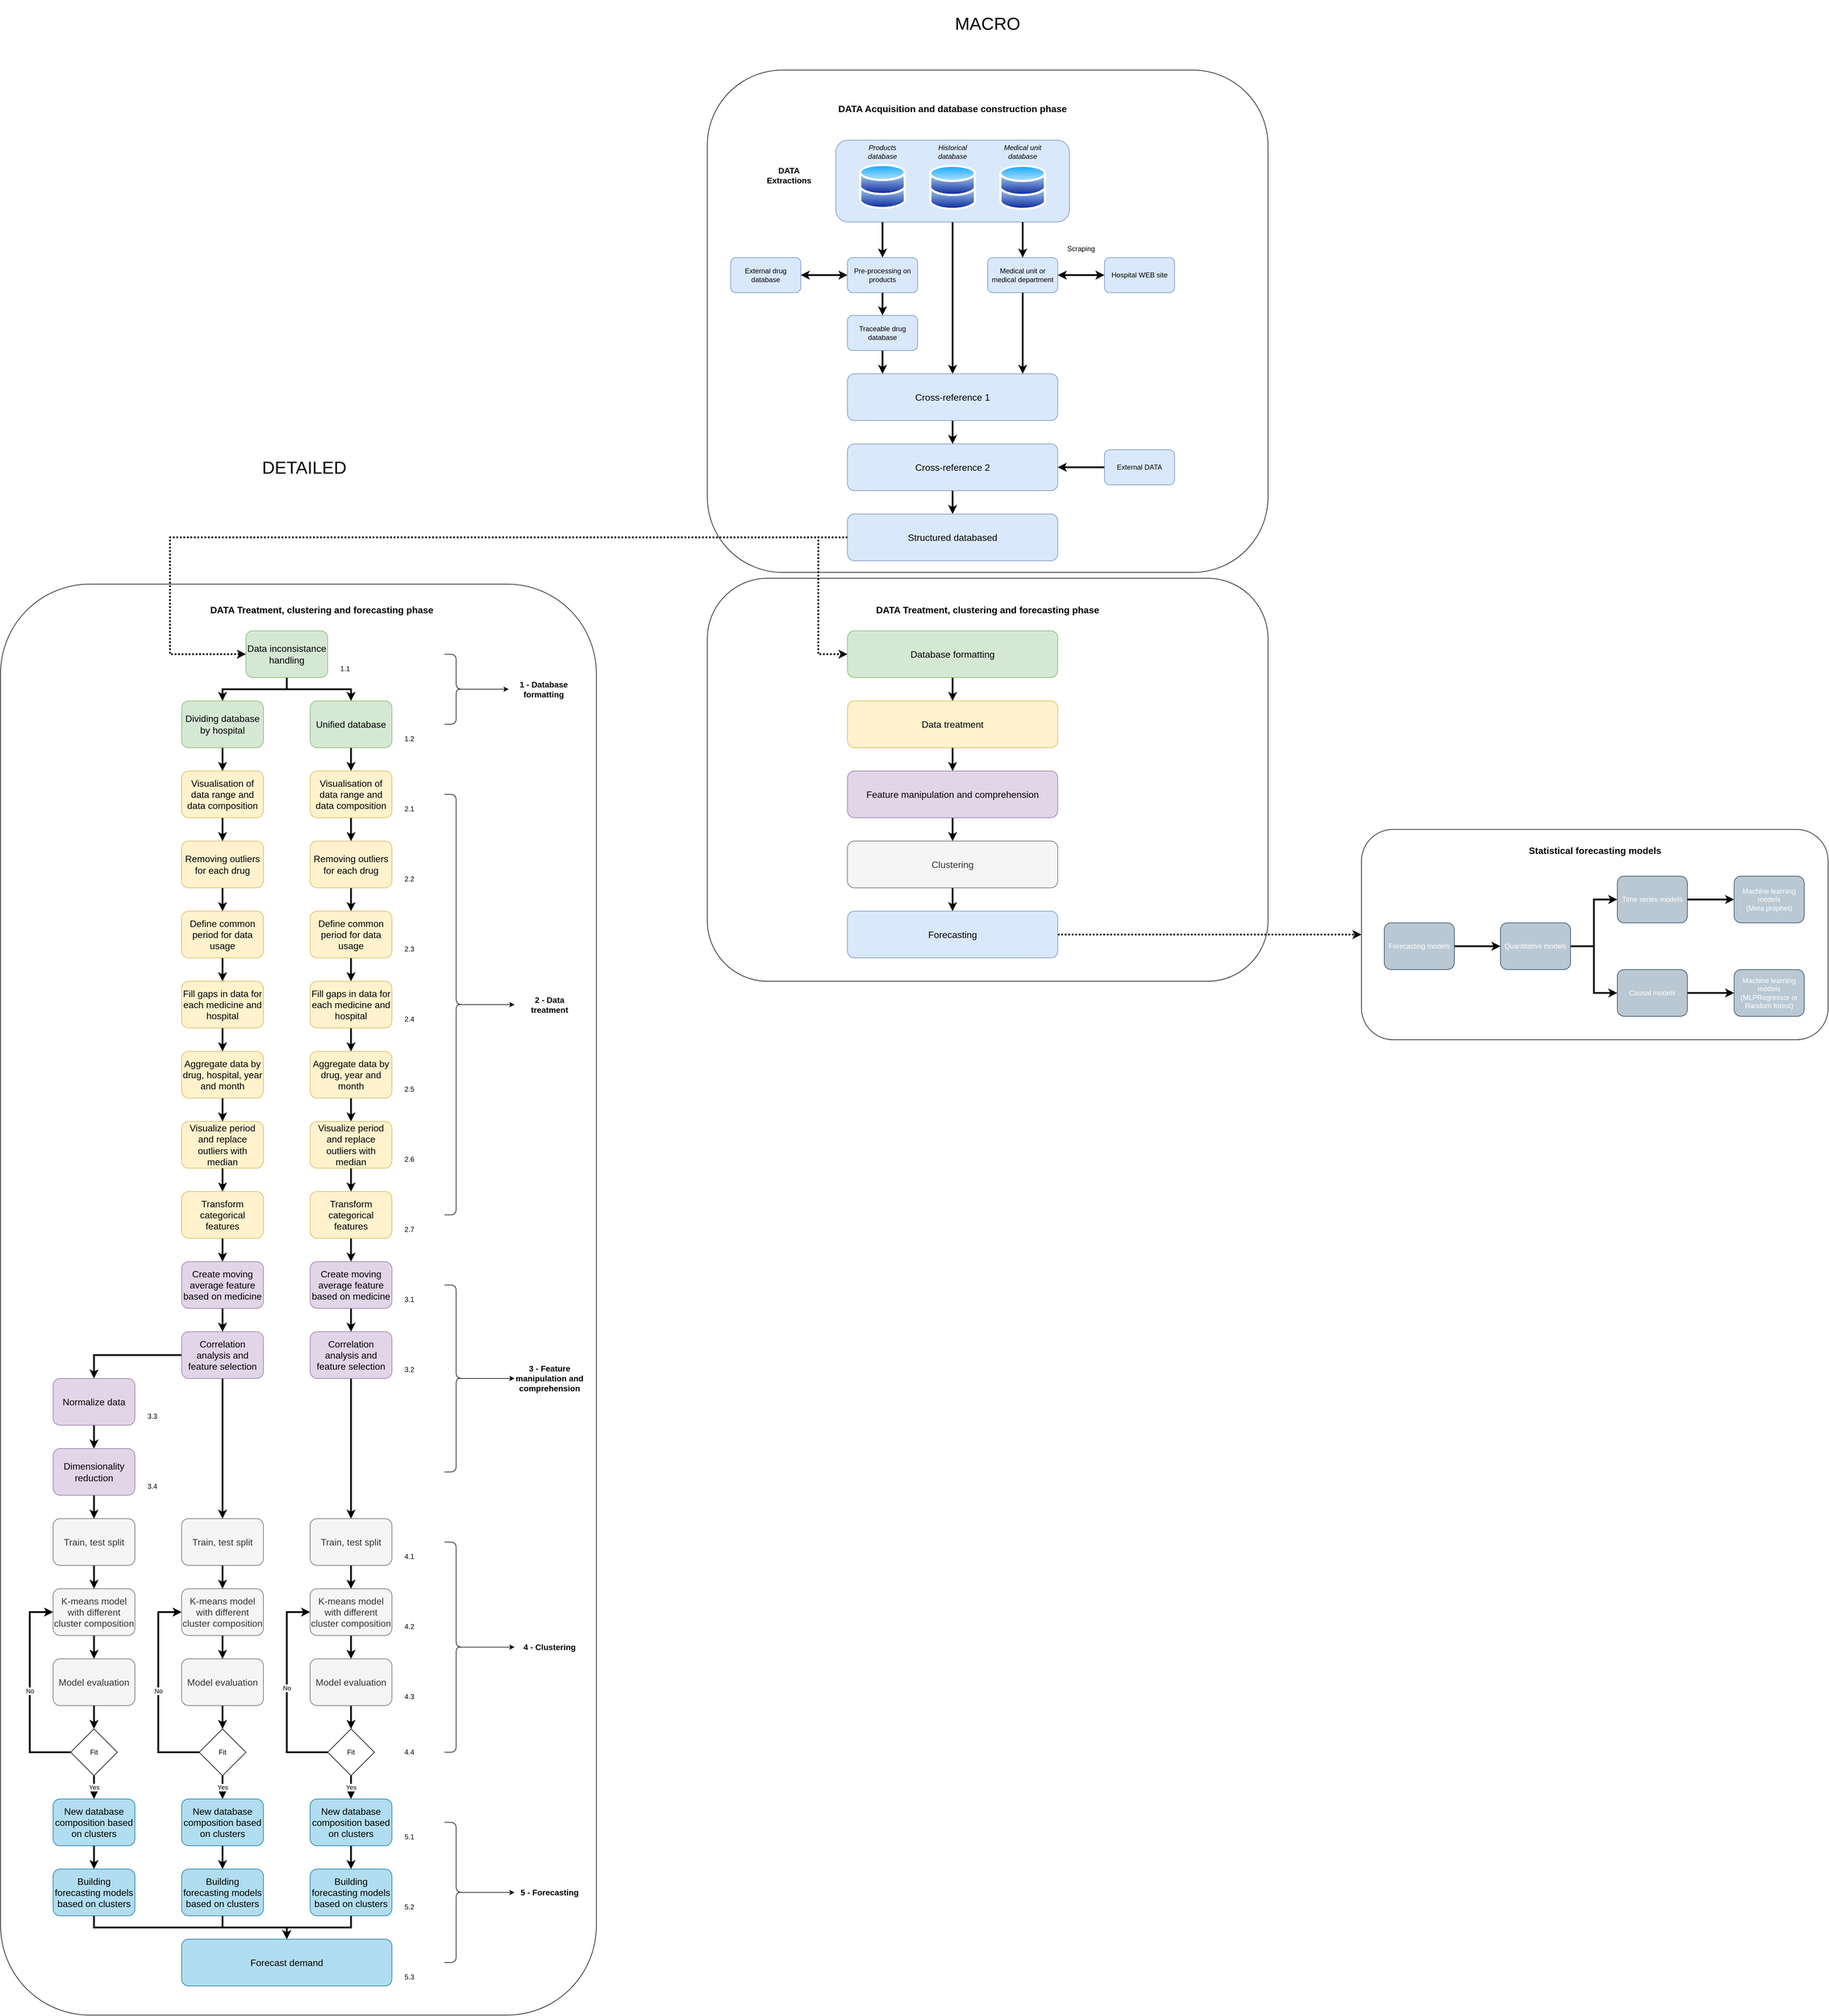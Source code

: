 <mxfile version="21.5.1" type="github" pages="2">
  <diagram name="Methodology" id="t-_hDB9_bV7U9jZggCBl">
    <mxGraphModel dx="1434" dy="1876" grid="1" gridSize="10" guides="1" tooltips="1" connect="1" arrows="1" fold="1" page="1" pageScale="1" pageWidth="827" pageHeight="1169" math="0" shadow="0">
      <root>
        <mxCell id="0" />
        <mxCell id="1" parent="0" />
        <mxCell id="M2tUuZAeyHYkhMsrpUYP-16" value="" style="rounded=1;whiteSpace=wrap;html=1;" parent="1" vertex="1">
          <mxGeometry x="70" y="920" width="1020" height="2450" as="geometry" />
        </mxCell>
        <mxCell id="yNCobiBItM3J3ok3ksJP-16" value="" style="rounded=1;whiteSpace=wrap;html=1;" parent="1" vertex="1">
          <mxGeometry x="2400" y="1340" width="799" height="360" as="geometry" />
        </mxCell>
        <mxCell id="TOSCLhitm1Dqb9ZpTsh4-42" value="" style="rounded=1;whiteSpace=wrap;html=1;" parent="1" vertex="1">
          <mxGeometry x="1280" y="910" width="960" height="690" as="geometry" />
        </mxCell>
        <mxCell id="M2tUuZAeyHYkhMsrpUYP-2" value="" style="edgeStyle=orthogonalEdgeStyle;rounded=0;orthogonalLoop=1;jettySize=auto;html=1;strokeWidth=3;" parent="1" source="SHqvhm3qR2kiJbIXEdHi-19" target="BiN6ibbszM4T-fpxPeLF-1" edge="1">
          <mxGeometry relative="1" as="geometry" />
        </mxCell>
        <mxCell id="SHqvhm3qR2kiJbIXEdHi-19" value="Dividing database by hospital" style="rounded=1;whiteSpace=wrap;html=1;fontSize=16;fillColor=#d5e8d4;strokeColor=#82b366;" parent="1" vertex="1">
          <mxGeometry x="380" y="1120" width="140" height="80" as="geometry" />
        </mxCell>
        <mxCell id="M2tUuZAeyHYkhMsrpUYP-3" style="edgeStyle=orthogonalEdgeStyle;rounded=0;orthogonalLoop=1;jettySize=auto;html=1;strokeWidth=3;" parent="1" source="SHqvhm3qR2kiJbIXEdHi-29" target="BiN6ibbszM4T-fpxPeLF-2" edge="1">
          <mxGeometry relative="1" as="geometry" />
        </mxCell>
        <mxCell id="SHqvhm3qR2kiJbIXEdHi-29" value="Unified database" style="rounded=1;whiteSpace=wrap;html=1;fontSize=16;fillColor=#d5e8d4;strokeColor=#82b366;" parent="1" vertex="1">
          <mxGeometry x="600" y="1120" width="140" height="80" as="geometry" />
        </mxCell>
        <mxCell id="SHqvhm3qR2kiJbIXEdHi-31" style="edgeStyle=orthogonalEdgeStyle;rounded=0;orthogonalLoop=1;jettySize=auto;html=1;exitX=0.5;exitY=1;exitDx=0;exitDy=0;" parent="1" source="SHqvhm3qR2kiJbIXEdHi-29" target="SHqvhm3qR2kiJbIXEdHi-29" edge="1">
          <mxGeometry relative="1" as="geometry" />
        </mxCell>
        <mxCell id="M2tUuZAeyHYkhMsrpUYP-7" style="edgeStyle=orthogonalEdgeStyle;rounded=0;orthogonalLoop=1;jettySize=auto;html=1;strokeWidth=3;" parent="1" source="SHqvhm3qR2kiJbIXEdHi-35" target="SHqvhm3qR2kiJbIXEdHi-50" edge="1">
          <mxGeometry relative="1" as="geometry" />
        </mxCell>
        <mxCell id="SHqvhm3qR2kiJbIXEdHi-35" value="Removing outliers for each drug" style="rounded=1;whiteSpace=wrap;html=1;fontSize=16;fillColor=#fff2cc;strokeColor=#d6b656;" parent="1" vertex="1">
          <mxGeometry x="380" y="1360" width="140" height="80" as="geometry" />
        </mxCell>
        <mxCell id="M2tUuZAeyHYkhMsrpUYP-6" style="edgeStyle=orthogonalEdgeStyle;rounded=0;orthogonalLoop=1;jettySize=auto;html=1;strokeWidth=3;" parent="1" source="SHqvhm3qR2kiJbIXEdHi-38" target="SHqvhm3qR2kiJbIXEdHi-51" edge="1">
          <mxGeometry relative="1" as="geometry" />
        </mxCell>
        <mxCell id="SHqvhm3qR2kiJbIXEdHi-38" value="Removing outliers for each drug" style="rounded=1;whiteSpace=wrap;html=1;fontSize=16;fillColor=#fff2cc;strokeColor=#d6b656;" parent="1" vertex="1">
          <mxGeometry x="600" y="1360" width="140" height="80" as="geometry" />
        </mxCell>
        <mxCell id="SHqvhm3qR2kiJbIXEdHi-43" style="edgeStyle=orthogonalEdgeStyle;rounded=0;orthogonalLoop=1;jettySize=auto;html=1;strokeWidth=3;" parent="1" source="SHqvhm3qR2kiJbIXEdHi-41" target="SHqvhm3qR2kiJbIXEdHi-19" edge="1">
          <mxGeometry relative="1" as="geometry" />
        </mxCell>
        <mxCell id="SHqvhm3qR2kiJbIXEdHi-44" style="edgeStyle=orthogonalEdgeStyle;rounded=0;orthogonalLoop=1;jettySize=auto;html=1;entryX=0.5;entryY=0;entryDx=0;entryDy=0;strokeWidth=3;" parent="1" source="SHqvhm3qR2kiJbIXEdHi-41" target="SHqvhm3qR2kiJbIXEdHi-29" edge="1">
          <mxGeometry relative="1" as="geometry" />
        </mxCell>
        <mxCell id="SHqvhm3qR2kiJbIXEdHi-41" value="Data inconsistance handling" style="rounded=1;whiteSpace=wrap;html=1;fontSize=16;fillColor=#d5e8d4;strokeColor=#82b366;" parent="1" vertex="1">
          <mxGeometry x="490" y="1000" width="140" height="80" as="geometry" />
        </mxCell>
        <mxCell id="BiN6ibbszM4T-fpxPeLF-28" style="edgeStyle=orthogonalEdgeStyle;rounded=0;orthogonalLoop=1;jettySize=auto;html=1;strokeWidth=3;" parent="1" source="SHqvhm3qR2kiJbIXEdHi-45" target="BiN6ibbszM4T-fpxPeLF-24" edge="1">
          <mxGeometry relative="1" as="geometry" />
        </mxCell>
        <mxCell id="SHqvhm3qR2kiJbIXEdHi-45" value="Transform categorical features" style="rounded=1;whiteSpace=wrap;html=1;fontSize=16;fillColor=#fff2cc;strokeColor=#d6b656;" parent="1" vertex="1">
          <mxGeometry x="380" y="1960" width="140" height="80" as="geometry" />
        </mxCell>
        <mxCell id="BiN6ibbszM4T-fpxPeLF-30" style="edgeStyle=orthogonalEdgeStyle;rounded=0;orthogonalLoop=1;jettySize=auto;html=1;entryX=0.5;entryY=0;entryDx=0;entryDy=0;strokeWidth=3;" parent="1" source="SHqvhm3qR2kiJbIXEdHi-48" target="BiN6ibbszM4T-fpxPeLF-26" edge="1">
          <mxGeometry relative="1" as="geometry" />
        </mxCell>
        <mxCell id="SHqvhm3qR2kiJbIXEdHi-48" value="Transform categorical features" style="rounded=1;whiteSpace=wrap;html=1;fontSize=16;fillColor=#fff2cc;strokeColor=#d6b656;" parent="1" vertex="1">
          <mxGeometry x="600" y="1960" width="140" height="80" as="geometry" />
        </mxCell>
        <mxCell id="M2tUuZAeyHYkhMsrpUYP-8" style="edgeStyle=orthogonalEdgeStyle;rounded=0;orthogonalLoop=1;jettySize=auto;html=1;strokeWidth=3;" parent="1" source="SHqvhm3qR2kiJbIXEdHi-50" target="BiN6ibbszM4T-fpxPeLF-4" edge="1">
          <mxGeometry relative="1" as="geometry" />
        </mxCell>
        <mxCell id="SHqvhm3qR2kiJbIXEdHi-50" value="Define common period for data usage" style="rounded=1;whiteSpace=wrap;html=1;fontSize=16;fillColor=#fff2cc;strokeColor=#d6b656;" parent="1" vertex="1">
          <mxGeometry x="380" y="1480" width="140" height="80" as="geometry" />
        </mxCell>
        <mxCell id="M2tUuZAeyHYkhMsrpUYP-9" style="edgeStyle=orthogonalEdgeStyle;rounded=0;orthogonalLoop=1;jettySize=auto;html=1;strokeWidth=3;" parent="1" source="SHqvhm3qR2kiJbIXEdHi-51" target="BiN6ibbszM4T-fpxPeLF-5" edge="1">
          <mxGeometry relative="1" as="geometry" />
        </mxCell>
        <mxCell id="SHqvhm3qR2kiJbIXEdHi-51" value="Define common period for data usage" style="rounded=1;whiteSpace=wrap;html=1;fontSize=16;fillColor=#fff2cc;strokeColor=#d6b656;" parent="1" vertex="1">
          <mxGeometry x="600" y="1480" width="140" height="80" as="geometry" />
        </mxCell>
        <mxCell id="M2tUuZAeyHYkhMsrpUYP-12" style="edgeStyle=orthogonalEdgeStyle;rounded=0;orthogonalLoop=1;jettySize=auto;html=1;strokeWidth=3;" parent="1" source="SHqvhm3qR2kiJbIXEdHi-60" target="BiN6ibbszM4T-fpxPeLF-6" edge="1">
          <mxGeometry relative="1" as="geometry" />
        </mxCell>
        <mxCell id="SHqvhm3qR2kiJbIXEdHi-60" value="Aggregate data by drug, hospital, year and month" style="rounded=1;whiteSpace=wrap;html=1;fontSize=16;fillColor=#fff2cc;strokeColor=#d6b656;" parent="1" vertex="1">
          <mxGeometry x="380" y="1720" width="140" height="80" as="geometry" />
        </mxCell>
        <mxCell id="M2tUuZAeyHYkhMsrpUYP-13" style="edgeStyle=orthogonalEdgeStyle;rounded=0;orthogonalLoop=1;jettySize=auto;html=1;strokeWidth=3;" parent="1" source="SHqvhm3qR2kiJbIXEdHi-65" target="BiN6ibbszM4T-fpxPeLF-7" edge="1">
          <mxGeometry relative="1" as="geometry" />
        </mxCell>
        <mxCell id="SHqvhm3qR2kiJbIXEdHi-65" value="Aggregate data by drug, year and month" style="rounded=1;whiteSpace=wrap;html=1;fontSize=16;fillColor=#fff2cc;strokeColor=#d6b656;" parent="1" vertex="1">
          <mxGeometry x="600" y="1720" width="140" height="80" as="geometry" />
        </mxCell>
        <mxCell id="TvscWtppMxDBSj-NU7g7-3" style="edgeStyle=orthogonalEdgeStyle;rounded=0;orthogonalLoop=1;jettySize=auto;html=1;strokeWidth=3;" parent="1" source="SHqvhm3qR2kiJbIXEdHi-71" target="bCkLxKvPBURnQj97gKr4-6" edge="1">
          <mxGeometry relative="1" as="geometry" />
        </mxCell>
        <mxCell id="SHqvhm3qR2kiJbIXEdHi-71" value="Normalize data" style="rounded=1;whiteSpace=wrap;html=1;fontSize=16;fillColor=#e1d5e7;strokeColor=#9673a6;" parent="1" vertex="1">
          <mxGeometry x="159.94" y="2280" width="140" height="80" as="geometry" />
        </mxCell>
        <mxCell id="SHqvhm3qR2kiJbIXEdHi-91" style="edgeStyle=orthogonalEdgeStyle;rounded=0;orthogonalLoop=1;jettySize=auto;html=1;entryX=0.5;entryY=0;entryDx=0;entryDy=0;strokeWidth=3;" parent="1" source="SHqvhm3qR2kiJbIXEdHi-80" target="SHqvhm3qR2kiJbIXEdHi-88" edge="1">
          <mxGeometry relative="1" as="geometry" />
        </mxCell>
        <mxCell id="SHqvhm3qR2kiJbIXEdHi-80" value="Train, test split" style="rounded=1;whiteSpace=wrap;html=1;fontSize=16;fillColor=#f5f5f5;strokeColor=#666666;fontColor=#333333;" parent="1" vertex="1">
          <mxGeometry x="380" y="2520" width="140" height="80" as="geometry" />
        </mxCell>
        <mxCell id="SHqvhm3qR2kiJbIXEdHi-90" style="edgeStyle=orthogonalEdgeStyle;rounded=0;orthogonalLoop=1;jettySize=auto;html=1;entryX=0.5;entryY=0;entryDx=0;entryDy=0;strokeWidth=3;" parent="1" source="SHqvhm3qR2kiJbIXEdHi-81" target="SHqvhm3qR2kiJbIXEdHi-89" edge="1">
          <mxGeometry relative="1" as="geometry" />
        </mxCell>
        <mxCell id="SHqvhm3qR2kiJbIXEdHi-81" value="Train, test split" style="rounded=1;whiteSpace=wrap;html=1;fontSize=16;fillColor=#f5f5f5;strokeColor=#666666;fontColor=#333333;" parent="1" vertex="1">
          <mxGeometry x="600" y="2520" width="140" height="80" as="geometry" />
        </mxCell>
        <mxCell id="SHqvhm3qR2kiJbIXEdHi-93" style="edgeStyle=orthogonalEdgeStyle;rounded=0;orthogonalLoop=1;jettySize=auto;html=1;strokeWidth=3;" parent="1" source="SHqvhm3qR2kiJbIXEdHi-88" target="SHqvhm3qR2kiJbIXEdHi-92" edge="1">
          <mxGeometry relative="1" as="geometry" />
        </mxCell>
        <mxCell id="SHqvhm3qR2kiJbIXEdHi-88" value="K-means model with different cluster composition" style="rounded=1;whiteSpace=wrap;html=1;fontSize=16;fillColor=#f5f5f5;strokeColor=#666666;fontColor=#333333;" parent="1" vertex="1">
          <mxGeometry x="380" y="2640" width="140" height="80" as="geometry" />
        </mxCell>
        <mxCell id="SHqvhm3qR2kiJbIXEdHi-98" style="edgeStyle=orthogonalEdgeStyle;rounded=0;orthogonalLoop=1;jettySize=auto;html=1;entryX=0.5;entryY=0;entryDx=0;entryDy=0;strokeWidth=3;" parent="1" source="SHqvhm3qR2kiJbIXEdHi-89" target="SHqvhm3qR2kiJbIXEdHi-97" edge="1">
          <mxGeometry relative="1" as="geometry" />
        </mxCell>
        <mxCell id="SHqvhm3qR2kiJbIXEdHi-89" value="K-means model with different cluster composition" style="rounded=1;whiteSpace=wrap;html=1;fontSize=16;fillColor=#f5f5f5;strokeColor=#666666;fontColor=#333333;" parent="1" vertex="1">
          <mxGeometry x="600" y="2640" width="140" height="80" as="geometry" />
        </mxCell>
        <mxCell id="SHqvhm3qR2kiJbIXEdHi-102" style="edgeStyle=orthogonalEdgeStyle;rounded=0;orthogonalLoop=1;jettySize=auto;html=1;entryX=0.5;entryY=0;entryDx=0;entryDy=0;strokeWidth=3;" parent="1" source="SHqvhm3qR2kiJbIXEdHi-92" target="SHqvhm3qR2kiJbIXEdHi-99" edge="1">
          <mxGeometry relative="1" as="geometry" />
        </mxCell>
        <mxCell id="SHqvhm3qR2kiJbIXEdHi-92" value="Model evaluation" style="rounded=1;whiteSpace=wrap;html=1;fontSize=16;fillColor=#f5f5f5;strokeColor=#666666;fontColor=#333333;" parent="1" vertex="1">
          <mxGeometry x="380" y="2760" width="140" height="80" as="geometry" />
        </mxCell>
        <mxCell id="SHqvhm3qR2kiJbIXEdHi-101" style="edgeStyle=orthogonalEdgeStyle;rounded=0;orthogonalLoop=1;jettySize=auto;html=1;strokeWidth=3;" parent="1" source="SHqvhm3qR2kiJbIXEdHi-97" target="SHqvhm3qR2kiJbIXEdHi-100" edge="1">
          <mxGeometry relative="1" as="geometry" />
        </mxCell>
        <mxCell id="SHqvhm3qR2kiJbIXEdHi-97" value="Model evaluation" style="rounded=1;whiteSpace=wrap;html=1;fontSize=16;fillColor=#f5f5f5;strokeColor=#666666;fontColor=#333333;" parent="1" vertex="1">
          <mxGeometry x="600" y="2760" width="140" height="80" as="geometry" />
        </mxCell>
        <mxCell id="SHqvhm3qR2kiJbIXEdHi-103" value="No" style="edgeStyle=orthogonalEdgeStyle;rounded=0;orthogonalLoop=1;jettySize=auto;html=1;entryX=0;entryY=0.5;entryDx=0;entryDy=0;strokeWidth=3;" parent="1" source="SHqvhm3qR2kiJbIXEdHi-99" target="SHqvhm3qR2kiJbIXEdHi-88" edge="1">
          <mxGeometry relative="1" as="geometry">
            <Array as="points">
              <mxPoint x="340" y="2920" />
              <mxPoint x="340" y="2680" />
            </Array>
          </mxGeometry>
        </mxCell>
        <mxCell id="SHqvhm3qR2kiJbIXEdHi-106" value="Yes" style="edgeStyle=orthogonalEdgeStyle;rounded=0;orthogonalLoop=1;jettySize=auto;html=1;entryX=0.5;entryY=0;entryDx=0;entryDy=0;strokeWidth=3;" parent="1" source="SHqvhm3qR2kiJbIXEdHi-99" target="SHqvhm3qR2kiJbIXEdHi-105" edge="1">
          <mxGeometry relative="1" as="geometry" />
        </mxCell>
        <mxCell id="SHqvhm3qR2kiJbIXEdHi-99" value="Fit" style="rhombus;whiteSpace=wrap;html=1;" parent="1" vertex="1">
          <mxGeometry x="410" y="2880" width="80" height="80" as="geometry" />
        </mxCell>
        <mxCell id="SHqvhm3qR2kiJbIXEdHi-108" value="Yes" style="edgeStyle=orthogonalEdgeStyle;rounded=0;orthogonalLoop=1;jettySize=auto;html=1;strokeWidth=3;" parent="1" source="SHqvhm3qR2kiJbIXEdHi-100" target="SHqvhm3qR2kiJbIXEdHi-107" edge="1">
          <mxGeometry relative="1" as="geometry" />
        </mxCell>
        <mxCell id="M2tUuZAeyHYkhMsrpUYP-37" style="edgeStyle=orthogonalEdgeStyle;rounded=0;orthogonalLoop=1;jettySize=auto;html=1;entryX=0;entryY=0.5;entryDx=0;entryDy=0;strokeWidth=3;" parent="1" source="SHqvhm3qR2kiJbIXEdHi-100" target="SHqvhm3qR2kiJbIXEdHi-89" edge="1">
          <mxGeometry relative="1" as="geometry">
            <Array as="points">
              <mxPoint x="560" y="2920" />
              <mxPoint x="560" y="2680" />
            </Array>
          </mxGeometry>
        </mxCell>
        <mxCell id="M2tUuZAeyHYkhMsrpUYP-38" value="No" style="edgeLabel;html=1;align=center;verticalAlign=middle;resizable=0;points=[];" parent="M2tUuZAeyHYkhMsrpUYP-37" vertex="1" connectable="0">
          <mxGeometry x="-0.037" y="2" relative="1" as="geometry">
            <mxPoint x="2" y="-12" as="offset" />
          </mxGeometry>
        </mxCell>
        <mxCell id="SHqvhm3qR2kiJbIXEdHi-100" value="Fit" style="rhombus;whiteSpace=wrap;html=1;" parent="1" vertex="1">
          <mxGeometry x="630" y="2880" width="80" height="80" as="geometry" />
        </mxCell>
        <mxCell id="SHqvhm3qR2kiJbIXEdHi-110" style="edgeStyle=orthogonalEdgeStyle;rounded=0;orthogonalLoop=1;jettySize=auto;html=1;entryX=0.5;entryY=0;entryDx=0;entryDy=0;strokeWidth=3;" parent="1" source="SHqvhm3qR2kiJbIXEdHi-105" target="SHqvhm3qR2kiJbIXEdHi-109" edge="1">
          <mxGeometry relative="1" as="geometry" />
        </mxCell>
        <mxCell id="SHqvhm3qR2kiJbIXEdHi-105" value="New database composition based on clusters" style="rounded=1;whiteSpace=wrap;html=1;fontSize=16;fillColor=#b1ddf0;strokeColor=#10739e;" parent="1" vertex="1">
          <mxGeometry x="380" y="3000" width="140" height="80" as="geometry" />
        </mxCell>
        <mxCell id="SHqvhm3qR2kiJbIXEdHi-112" style="edgeStyle=orthogonalEdgeStyle;rounded=0;orthogonalLoop=1;jettySize=auto;html=1;strokeWidth=3;" parent="1" source="SHqvhm3qR2kiJbIXEdHi-107" target="SHqvhm3qR2kiJbIXEdHi-111" edge="1">
          <mxGeometry relative="1" as="geometry" />
        </mxCell>
        <mxCell id="SHqvhm3qR2kiJbIXEdHi-107" value="New database composition based on clusters" style="rounded=1;whiteSpace=wrap;html=1;fontSize=16;fillColor=#b1ddf0;strokeColor=#10739e;" parent="1" vertex="1">
          <mxGeometry x="600" y="3000" width="140" height="80" as="geometry" />
        </mxCell>
        <mxCell id="SHqvhm3qR2kiJbIXEdHi-115" style="edgeStyle=orthogonalEdgeStyle;rounded=0;orthogonalLoop=1;jettySize=auto;html=1;entryX=0.5;entryY=0;entryDx=0;entryDy=0;strokeWidth=3;" parent="1" source="SHqvhm3qR2kiJbIXEdHi-109" target="SHqvhm3qR2kiJbIXEdHi-113" edge="1">
          <mxGeometry relative="1" as="geometry" />
        </mxCell>
        <mxCell id="SHqvhm3qR2kiJbIXEdHi-109" value="Building forecasting models based on clusters" style="rounded=1;whiteSpace=wrap;html=1;fontSize=16;fillColor=#b1ddf0;strokeColor=#10739e;" parent="1" vertex="1">
          <mxGeometry x="380" y="3120" width="140" height="80" as="geometry" />
        </mxCell>
        <mxCell id="SHqvhm3qR2kiJbIXEdHi-114" style="edgeStyle=orthogonalEdgeStyle;rounded=0;orthogonalLoop=1;jettySize=auto;html=1;strokeWidth=3;" parent="1" source="SHqvhm3qR2kiJbIXEdHi-111" target="SHqvhm3qR2kiJbIXEdHi-113" edge="1">
          <mxGeometry relative="1" as="geometry" />
        </mxCell>
        <mxCell id="SHqvhm3qR2kiJbIXEdHi-111" value="Building forecasting models based on clusters" style="rounded=1;whiteSpace=wrap;html=1;fontSize=16;fillColor=#b1ddf0;strokeColor=#10739e;" parent="1" vertex="1">
          <mxGeometry x="600" y="3120" width="140" height="80" as="geometry" />
        </mxCell>
        <mxCell id="SHqvhm3qR2kiJbIXEdHi-113" value="Forecast demand" style="rounded=1;whiteSpace=wrap;html=1;fontSize=16;fillColor=#b1ddf0;strokeColor=#10739e;" parent="1" vertex="1">
          <mxGeometry x="380" y="3240" width="360" height="80" as="geometry" />
        </mxCell>
        <mxCell id="SHqvhm3qR2kiJbIXEdHi-118" value="1 - Database formatting" style="text;html=1;strokeColor=none;fillColor=none;align=center;verticalAlign=middle;whiteSpace=wrap;rounded=0;fontSize=14;fontStyle=1" parent="1" vertex="1">
          <mxGeometry x="940" y="1080" width="120" height="40" as="geometry" />
        </mxCell>
        <mxCell id="SHqvhm3qR2kiJbIXEdHi-122" value="" style="shape=curlyBracket;whiteSpace=wrap;html=1;rounded=1;flipH=1;labelPosition=right;verticalLabelPosition=middle;align=left;verticalAlign=middle;" parent="1" vertex="1">
          <mxGeometry x="830" y="1280" width="40" height="720" as="geometry" />
        </mxCell>
        <mxCell id="SHqvhm3qR2kiJbIXEdHi-123" value="2 - Data treatment" style="text;html=1;strokeColor=none;fillColor=none;align=center;verticalAlign=middle;whiteSpace=wrap;rounded=0;fontSize=14;fontStyle=1" parent="1" vertex="1">
          <mxGeometry x="950" y="1620" width="120" height="40" as="geometry" />
        </mxCell>
        <mxCell id="SHqvhm3qR2kiJbIXEdHi-124" style="edgeStyle=orthogonalEdgeStyle;rounded=0;orthogonalLoop=1;jettySize=auto;html=1;exitX=0.1;exitY=0.5;exitDx=0;exitDy=0;exitPerimeter=0;entryX=0;entryY=0.5;entryDx=0;entryDy=0;" parent="1" source="SHqvhm3qR2kiJbIXEdHi-122" target="SHqvhm3qR2kiJbIXEdHi-123" edge="1">
          <mxGeometry relative="1" as="geometry">
            <mxPoint x="855.94" y="1630" as="sourcePoint" />
            <mxPoint x="940" y="1640" as="targetPoint" />
          </mxGeometry>
        </mxCell>
        <mxCell id="SHqvhm3qR2kiJbIXEdHi-125" value="" style="shape=curlyBracket;whiteSpace=wrap;html=1;rounded=1;flipH=1;labelPosition=right;verticalLabelPosition=middle;align=left;verticalAlign=middle;" parent="1" vertex="1">
          <mxGeometry x="830" y="1040" width="40" height="120" as="geometry" />
        </mxCell>
        <mxCell id="SHqvhm3qR2kiJbIXEdHi-126" style="edgeStyle=orthogonalEdgeStyle;rounded=0;orthogonalLoop=1;jettySize=auto;html=1;exitX=0.1;exitY=0.5;exitDx=0;exitDy=0;exitPerimeter=0;" parent="1" source="SHqvhm3qR2kiJbIXEdHi-125" target="SHqvhm3qR2kiJbIXEdHi-118" edge="1">
          <mxGeometry relative="1" as="geometry">
            <mxPoint x="866" y="1470" as="sourcePoint" />
            <mxPoint x="950" y="1470" as="targetPoint" />
          </mxGeometry>
        </mxCell>
        <mxCell id="SHqvhm3qR2kiJbIXEdHi-127" value="" style="shape=curlyBracket;whiteSpace=wrap;html=1;rounded=1;flipH=1;labelPosition=right;verticalLabelPosition=middle;align=left;verticalAlign=middle;" parent="1" vertex="1">
          <mxGeometry x="830" y="2560" width="40" height="360" as="geometry" />
        </mxCell>
        <mxCell id="SHqvhm3qR2kiJbIXEdHi-129" value="4 - Clustering" style="text;html=1;strokeColor=none;fillColor=none;align=center;verticalAlign=middle;whiteSpace=wrap;rounded=0;fontSize=14;fontStyle=1" parent="1" vertex="1">
          <mxGeometry x="950" y="2720" width="120" height="40" as="geometry" />
        </mxCell>
        <mxCell id="SHqvhm3qR2kiJbIXEdHi-130" style="edgeStyle=orthogonalEdgeStyle;rounded=0;orthogonalLoop=1;jettySize=auto;html=1;exitX=0.1;exitY=0.5;exitDx=0;exitDy=0;exitPerimeter=0;" parent="1" source="SHqvhm3qR2kiJbIXEdHi-127" target="SHqvhm3qR2kiJbIXEdHi-129" edge="1">
          <mxGeometry relative="1" as="geometry">
            <mxPoint x="876" y="2150" as="sourcePoint" />
            <mxPoint x="960" y="2150" as="targetPoint" />
          </mxGeometry>
        </mxCell>
        <mxCell id="SHqvhm3qR2kiJbIXEdHi-131" value="" style="shape=curlyBracket;whiteSpace=wrap;html=1;rounded=1;flipH=1;labelPosition=right;verticalLabelPosition=middle;align=left;verticalAlign=middle;" parent="1" vertex="1">
          <mxGeometry x="830" y="3040" width="40" height="240" as="geometry" />
        </mxCell>
        <mxCell id="SHqvhm3qR2kiJbIXEdHi-132" value="5 - Forecasting" style="text;html=1;strokeColor=none;fillColor=none;align=center;verticalAlign=middle;whiteSpace=wrap;rounded=0;fontSize=14;fontStyle=1" parent="1" vertex="1">
          <mxGeometry x="950" y="3140" width="120" height="40" as="geometry" />
        </mxCell>
        <mxCell id="SHqvhm3qR2kiJbIXEdHi-133" style="edgeStyle=orthogonalEdgeStyle;rounded=0;orthogonalLoop=1;jettySize=auto;html=1;exitX=0.1;exitY=0.5;exitDx=0;exitDy=0;exitPerimeter=0;" parent="1" source="SHqvhm3qR2kiJbIXEdHi-131" target="SHqvhm3qR2kiJbIXEdHi-132" edge="1">
          <mxGeometry relative="1" as="geometry">
            <mxPoint x="876" y="2690" as="sourcePoint" />
            <mxPoint x="960" y="2690" as="targetPoint" />
          </mxGeometry>
        </mxCell>
        <mxCell id="SHqvhm3qR2kiJbIXEdHi-140" value="DATA Treatment, clustering and forecasting phase" style="text;html=1;strokeColor=none;fillColor=none;align=center;verticalAlign=middle;whiteSpace=wrap;rounded=0;strokeWidth=1;fontSize=16;fontStyle=1" parent="1" vertex="1">
          <mxGeometry x="420" y="940" width="400" height="48.41" as="geometry" />
        </mxCell>
        <mxCell id="BiN6ibbszM4T-fpxPeLF-27" style="edgeStyle=orthogonalEdgeStyle;rounded=0;orthogonalLoop=1;jettySize=auto;html=1;entryX=0.5;entryY=0;entryDx=0;entryDy=0;strokeWidth=3;" parent="1" source="bCkLxKvPBURnQj97gKr4-1" target="SHqvhm3qR2kiJbIXEdHi-71" edge="1">
          <mxGeometry relative="1" as="geometry" />
        </mxCell>
        <mxCell id="BiN6ibbszM4T-fpxPeLF-32" style="edgeStyle=orthogonalEdgeStyle;rounded=0;orthogonalLoop=1;jettySize=auto;html=1;strokeWidth=3;" parent="1" source="bCkLxKvPBURnQj97gKr4-1" target="SHqvhm3qR2kiJbIXEdHi-80" edge="1">
          <mxGeometry relative="1" as="geometry" />
        </mxCell>
        <mxCell id="bCkLxKvPBURnQj97gKr4-1" value="Correlation analysis and feature selection" style="rounded=1;whiteSpace=wrap;html=1;fontSize=16;fillColor=#e1d5e7;strokeColor=#9673a6;" parent="1" vertex="1">
          <mxGeometry x="380" y="2200" width="140" height="80" as="geometry" />
        </mxCell>
        <mxCell id="BiN6ibbszM4T-fpxPeLF-33" style="edgeStyle=orthogonalEdgeStyle;rounded=0;orthogonalLoop=1;jettySize=auto;html=1;strokeWidth=3;" parent="1" source="bCkLxKvPBURnQj97gKr4-4" target="SHqvhm3qR2kiJbIXEdHi-81" edge="1">
          <mxGeometry relative="1" as="geometry" />
        </mxCell>
        <mxCell id="bCkLxKvPBURnQj97gKr4-4" value="Correlation analysis and feature selection" style="rounded=1;whiteSpace=wrap;html=1;fontSize=16;fillColor=#e1d5e7;strokeColor=#9673a6;" parent="1" vertex="1">
          <mxGeometry x="600" y="2200" width="140" height="80" as="geometry" />
        </mxCell>
        <mxCell id="BiN6ibbszM4T-fpxPeLF-22" style="edgeStyle=orthogonalEdgeStyle;rounded=0;orthogonalLoop=1;jettySize=auto;html=1;strokeWidth=3;" parent="1" source="bCkLxKvPBURnQj97gKr4-6" target="BiN6ibbszM4T-fpxPeLF-11" edge="1">
          <mxGeometry relative="1" as="geometry" />
        </mxCell>
        <mxCell id="bCkLxKvPBURnQj97gKr4-6" value="Dimensionality reduction" style="rounded=1;whiteSpace=wrap;html=1;fontSize=16;fillColor=#e1d5e7;strokeColor=#9673a6;" parent="1" vertex="1">
          <mxGeometry x="159.94" y="2400" width="140" height="80" as="geometry" />
        </mxCell>
        <mxCell id="bCkLxKvPBURnQj97gKr4-14" value="" style="shape=curlyBracket;whiteSpace=wrap;html=1;rounded=1;flipH=1;labelPosition=right;verticalLabelPosition=middle;align=left;verticalAlign=middle;" parent="1" vertex="1">
          <mxGeometry x="830" y="2120" width="40" height="320" as="geometry" />
        </mxCell>
        <mxCell id="bCkLxKvPBURnQj97gKr4-15" value="3 - Feature manipulation and comprehension" style="text;html=1;strokeColor=none;fillColor=none;align=center;verticalAlign=middle;whiteSpace=wrap;rounded=0;fontSize=14;fontStyle=1" parent="1" vertex="1">
          <mxGeometry x="950" y="2260" width="120" height="40" as="geometry" />
        </mxCell>
        <mxCell id="bCkLxKvPBURnQj97gKr4-16" style="edgeStyle=orthogonalEdgeStyle;rounded=0;orthogonalLoop=1;jettySize=auto;html=1;exitX=0.1;exitY=0.5;exitDx=0;exitDy=0;exitPerimeter=0;entryX=0;entryY=0.5;entryDx=0;entryDy=0;" parent="1" source="bCkLxKvPBURnQj97gKr4-14" target="bCkLxKvPBURnQj97gKr4-15" edge="1">
          <mxGeometry relative="1" as="geometry">
            <mxPoint x="866.0" y="2240" as="sourcePoint" />
            <mxPoint x="920" y="1940" as="targetPoint" />
          </mxGeometry>
        </mxCell>
        <mxCell id="TOSCLhitm1Dqb9ZpTsh4-38" style="edgeStyle=orthogonalEdgeStyle;rounded=0;orthogonalLoop=1;jettySize=auto;html=1;entryX=0.5;entryY=0;entryDx=0;entryDy=0;strokeWidth=3;" parent="1" source="TOSCLhitm1Dqb9ZpTsh4-1" target="TOSCLhitm1Dqb9ZpTsh4-2" edge="1">
          <mxGeometry relative="1" as="geometry" />
        </mxCell>
        <mxCell id="TOSCLhitm1Dqb9ZpTsh4-1" value="Database formatting" style="rounded=1;whiteSpace=wrap;html=1;fontSize=16;fillColor=#d5e8d4;strokeColor=#82b366;" parent="1" vertex="1">
          <mxGeometry x="1520" y="1000" width="360" height="80" as="geometry" />
        </mxCell>
        <mxCell id="TOSCLhitm1Dqb9ZpTsh4-39" style="edgeStyle=orthogonalEdgeStyle;rounded=0;orthogonalLoop=1;jettySize=auto;html=1;strokeWidth=3;" parent="1" source="TOSCLhitm1Dqb9ZpTsh4-2" target="TOSCLhitm1Dqb9ZpTsh4-3" edge="1">
          <mxGeometry relative="1" as="geometry" />
        </mxCell>
        <mxCell id="TOSCLhitm1Dqb9ZpTsh4-2" value="Data treatment" style="rounded=1;whiteSpace=wrap;html=1;fontSize=16;fillColor=#fff2cc;strokeColor=#d6b656;" parent="1" vertex="1">
          <mxGeometry x="1520" y="1120" width="360" height="80" as="geometry" />
        </mxCell>
        <mxCell id="TOSCLhitm1Dqb9ZpTsh4-40" style="edgeStyle=orthogonalEdgeStyle;rounded=0;orthogonalLoop=1;jettySize=auto;html=1;strokeWidth=3;" parent="1" source="TOSCLhitm1Dqb9ZpTsh4-3" target="TOSCLhitm1Dqb9ZpTsh4-4" edge="1">
          <mxGeometry relative="1" as="geometry" />
        </mxCell>
        <mxCell id="TOSCLhitm1Dqb9ZpTsh4-3" value="Feature manipulation and comprehension" style="rounded=1;whiteSpace=wrap;html=1;fontSize=16;fillColor=#e1d5e7;strokeColor=#9673a6;" parent="1" vertex="1">
          <mxGeometry x="1520" y="1240" width="360" height="80" as="geometry" />
        </mxCell>
        <mxCell id="TOSCLhitm1Dqb9ZpTsh4-41" value="" style="edgeStyle=orthogonalEdgeStyle;rounded=0;orthogonalLoop=1;jettySize=auto;html=1;strokeWidth=3;" parent="1" source="TOSCLhitm1Dqb9ZpTsh4-4" target="TOSCLhitm1Dqb9ZpTsh4-5" edge="1">
          <mxGeometry relative="1" as="geometry" />
        </mxCell>
        <mxCell id="TOSCLhitm1Dqb9ZpTsh4-4" value="Clustering" style="rounded=1;whiteSpace=wrap;html=1;fontSize=16;fillColor=#f5f5f5;strokeColor=#666666;fontColor=#333333;" parent="1" vertex="1">
          <mxGeometry x="1520" y="1360" width="360" height="80" as="geometry" />
        </mxCell>
        <mxCell id="yNCobiBItM3J3ok3ksJP-18" style="edgeStyle=orthogonalEdgeStyle;rounded=0;orthogonalLoop=1;jettySize=auto;html=1;entryX=0;entryY=0.5;entryDx=0;entryDy=0;strokeWidth=3;dashed=1;dashPattern=1 1;" parent="1" source="TOSCLhitm1Dqb9ZpTsh4-5" target="yNCobiBItM3J3ok3ksJP-16" edge="1">
          <mxGeometry relative="1" as="geometry">
            <Array as="points">
              <mxPoint x="2330" y="1520" />
              <mxPoint x="2330" y="1520" />
            </Array>
          </mxGeometry>
        </mxCell>
        <mxCell id="TOSCLhitm1Dqb9ZpTsh4-5" value="Forecasting" style="rounded=1;whiteSpace=wrap;html=1;fontSize=16;fillColor=#dae8fc;strokeColor=#6c8ebf;" parent="1" vertex="1">
          <mxGeometry x="1520" y="1480" width="360" height="80" as="geometry" />
        </mxCell>
        <mxCell id="TOSCLhitm1Dqb9ZpTsh4-6" value="" style="rounded=1;whiteSpace=wrap;html=1;" parent="1" vertex="1">
          <mxGeometry x="1280" y="40" width="960" height="860" as="geometry" />
        </mxCell>
        <mxCell id="TOSCLhitm1Dqb9ZpTsh4-7" value="DATA Extractions" style="text;html=1;strokeColor=none;fillColor=none;align=center;verticalAlign=middle;whiteSpace=wrap;rounded=0;strokeWidth=1;fontSize=14;fontStyle=1" parent="1" vertex="1">
          <mxGeometry x="1380" y="160" width="80" height="120" as="geometry" />
        </mxCell>
        <mxCell id="TOSCLhitm1Dqb9ZpTsh4-8" style="edgeStyle=orthogonalEdgeStyle;rounded=0;orthogonalLoop=1;jettySize=auto;html=1;jumpSize=6;strokeWidth=3;" parent="1" source="TOSCLhitm1Dqb9ZpTsh4-11" target="TOSCLhitm1Dqb9ZpTsh4-21" edge="1">
          <mxGeometry relative="1" as="geometry">
            <Array as="points">
              <mxPoint x="1820" y="350" />
              <mxPoint x="1820" y="350" />
            </Array>
          </mxGeometry>
        </mxCell>
        <mxCell id="TOSCLhitm1Dqb9ZpTsh4-9" style="edgeStyle=orthogonalEdgeStyle;rounded=0;orthogonalLoop=1;jettySize=auto;html=1;fontSize=11;strokeWidth=3;" parent="1" source="TOSCLhitm1Dqb9ZpTsh4-11" target="TOSCLhitm1Dqb9ZpTsh4-30" edge="1">
          <mxGeometry relative="1" as="geometry" />
        </mxCell>
        <mxCell id="TOSCLhitm1Dqb9ZpTsh4-10" style="edgeStyle=orthogonalEdgeStyle;rounded=0;orthogonalLoop=1;jettySize=auto;html=1;strokeWidth=3;" parent="1" source="TOSCLhitm1Dqb9ZpTsh4-11" target="TOSCLhitm1Dqb9ZpTsh4-19" edge="1">
          <mxGeometry relative="1" as="geometry">
            <Array as="points">
              <mxPoint x="1580" y="310" />
              <mxPoint x="1580" y="310" />
            </Array>
          </mxGeometry>
        </mxCell>
        <mxCell id="TOSCLhitm1Dqb9ZpTsh4-11" value="" style="rounded=1;whiteSpace=wrap;html=1;fillColor=#dae8fc;strokeColor=#6c8ebf;" parent="1" vertex="1">
          <mxGeometry x="1500" y="160" width="400" height="140" as="geometry" />
        </mxCell>
        <mxCell id="TOSCLhitm1Dqb9ZpTsh4-12" value="" style="image;aspect=fixed;perimeter=ellipsePerimeter;html=1;align=center;shadow=0;dashed=0;spacingTop=3;image=img/lib/active_directory/databases.svg;" parent="1" vertex="1">
          <mxGeometry x="1540" y="200" width="80" height="78.41" as="geometry" />
        </mxCell>
        <mxCell id="TOSCLhitm1Dqb9ZpTsh4-13" value="" style="image;aspect=fixed;perimeter=ellipsePerimeter;html=1;align=center;shadow=0;dashed=0;spacingTop=3;image=img/lib/active_directory/databases.svg;" parent="1" vertex="1">
          <mxGeometry x="1660" y="201.59" width="80" height="78.41" as="geometry" />
        </mxCell>
        <mxCell id="TOSCLhitm1Dqb9ZpTsh4-14" value="" style="image;aspect=fixed;perimeter=ellipsePerimeter;html=1;align=center;shadow=0;dashed=0;spacingTop=3;image=img/lib/active_directory/databases.svg;" parent="1" vertex="1">
          <mxGeometry x="1780" y="201.59" width="80" height="78.41" as="geometry" />
        </mxCell>
        <mxCell id="TOSCLhitm1Dqb9ZpTsh4-15" value="&lt;i&gt;Products database&lt;/i&gt;" style="text;html=1;strokeColor=none;fillColor=none;align=center;verticalAlign=middle;whiteSpace=wrap;rounded=0;" parent="1" vertex="1">
          <mxGeometry x="1540" y="140" width="80" height="80" as="geometry" />
        </mxCell>
        <mxCell id="TOSCLhitm1Dqb9ZpTsh4-16" value="&lt;i&gt;Historical database&lt;/i&gt;" style="text;html=1;strokeColor=none;fillColor=none;align=center;verticalAlign=middle;whiteSpace=wrap;rounded=0;" parent="1" vertex="1">
          <mxGeometry x="1660" y="140" width="80" height="80" as="geometry" />
        </mxCell>
        <mxCell id="TOSCLhitm1Dqb9ZpTsh4-17" value="&lt;i&gt;Medical unit&lt;br&gt;database&lt;br&gt;&lt;/i&gt;" style="text;html=1;strokeColor=none;fillColor=none;align=center;verticalAlign=middle;whiteSpace=wrap;rounded=0;" parent="1" vertex="1">
          <mxGeometry x="1780" y="140" width="80" height="80" as="geometry" />
        </mxCell>
        <mxCell id="TOSCLhitm1Dqb9ZpTsh4-18" style="edgeStyle=orthogonalEdgeStyle;rounded=0;orthogonalLoop=1;jettySize=auto;html=1;entryX=0.5;entryY=0;entryDx=0;entryDy=0;strokeWidth=3;startArrow=none;startFill=0;" parent="1" source="TOSCLhitm1Dqb9ZpTsh4-19" target="TOSCLhitm1Dqb9ZpTsh4-28" edge="1">
          <mxGeometry relative="1" as="geometry" />
        </mxCell>
        <mxCell id="TOSCLhitm1Dqb9ZpTsh4-19" value="Pre-processing on products" style="rounded=1;whiteSpace=wrap;html=1;fillColor=#dae8fc;strokeColor=#6c8ebf;" parent="1" vertex="1">
          <mxGeometry x="1520" y="361" width="120" height="60" as="geometry" />
        </mxCell>
        <mxCell id="TOSCLhitm1Dqb9ZpTsh4-20" style="edgeStyle=orthogonalEdgeStyle;rounded=0;orthogonalLoop=1;jettySize=auto;html=1;strokeWidth=3;" parent="1" source="TOSCLhitm1Dqb9ZpTsh4-21" target="TOSCLhitm1Dqb9ZpTsh4-30" edge="1">
          <mxGeometry relative="1" as="geometry">
            <Array as="points">
              <mxPoint x="1820" y="640" />
              <mxPoint x="1820" y="640" />
            </Array>
          </mxGeometry>
        </mxCell>
        <mxCell id="TOSCLhitm1Dqb9ZpTsh4-21" value="Medical unit or medical department" style="rounded=1;whiteSpace=wrap;html=1;fillColor=#dae8fc;strokeColor=#6c8ebf;" parent="1" vertex="1">
          <mxGeometry x="1760" y="361" width="120" height="60" as="geometry" />
        </mxCell>
        <mxCell id="TOSCLhitm1Dqb9ZpTsh4-22" style="edgeStyle=orthogonalEdgeStyle;rounded=0;orthogonalLoop=1;jettySize=auto;html=1;strokeWidth=3;startArrow=classic;startFill=1;" parent="1" source="TOSCLhitm1Dqb9ZpTsh4-23" target="TOSCLhitm1Dqb9ZpTsh4-19" edge="1">
          <mxGeometry relative="1" as="geometry" />
        </mxCell>
        <mxCell id="TOSCLhitm1Dqb9ZpTsh4-23" value="External drug database" style="rounded=1;whiteSpace=wrap;html=1;fillColor=#dae8fc;strokeColor=#6c8ebf;" parent="1" vertex="1">
          <mxGeometry x="1320" y="361" width="120" height="60" as="geometry" />
        </mxCell>
        <mxCell id="TOSCLhitm1Dqb9ZpTsh4-24" value="Hospital WEB site" style="rounded=1;whiteSpace=wrap;html=1;fillColor=#dae8fc;strokeColor=#6c8ebf;" parent="1" vertex="1">
          <mxGeometry x="1960" y="361" width="120" height="60" as="geometry" />
        </mxCell>
        <mxCell id="TOSCLhitm1Dqb9ZpTsh4-25" value="" style="endArrow=classic;startArrow=classic;html=1;rounded=0;exitX=1;exitY=0.5;exitDx=0;exitDy=0;fontSize=9;startWidth=15;endWidth=15;strokeWidth=3;" parent="1" source="TOSCLhitm1Dqb9ZpTsh4-21" target="TOSCLhitm1Dqb9ZpTsh4-24" edge="1">
          <mxGeometry width="100" height="100" relative="1" as="geometry">
            <mxPoint x="1990" y="341" as="sourcePoint" />
            <mxPoint x="2090" y="241" as="targetPoint" />
          </mxGeometry>
        </mxCell>
        <mxCell id="TOSCLhitm1Dqb9ZpTsh4-26" value="Scraping" style="text;html=1;strokeColor=none;fillColor=none;align=center;verticalAlign=middle;whiteSpace=wrap;rounded=0;" parent="1" vertex="1">
          <mxGeometry x="1890" y="331" width="60" height="30" as="geometry" />
        </mxCell>
        <mxCell id="TOSCLhitm1Dqb9ZpTsh4-27" style="edgeStyle=orthogonalEdgeStyle;rounded=0;orthogonalLoop=1;jettySize=auto;html=1;strokeWidth=3;" parent="1" source="TOSCLhitm1Dqb9ZpTsh4-28" target="TOSCLhitm1Dqb9ZpTsh4-30" edge="1">
          <mxGeometry relative="1" as="geometry">
            <Array as="points">
              <mxPoint x="1580" y="550" />
              <mxPoint x="1580" y="550" />
            </Array>
          </mxGeometry>
        </mxCell>
        <mxCell id="TOSCLhitm1Dqb9ZpTsh4-28" value="Traceable drug database" style="rounded=1;whiteSpace=wrap;html=1;fillColor=#dae8fc;strokeColor=#6c8ebf;" parent="1" vertex="1">
          <mxGeometry x="1520" y="460" width="120" height="60" as="geometry" />
        </mxCell>
        <mxCell id="TOSCLhitm1Dqb9ZpTsh4-29" style="edgeStyle=orthogonalEdgeStyle;rounded=0;orthogonalLoop=1;jettySize=auto;html=1;strokeWidth=3;" parent="1" source="TOSCLhitm1Dqb9ZpTsh4-30" target="TOSCLhitm1Dqb9ZpTsh4-34" edge="1">
          <mxGeometry relative="1" as="geometry" />
        </mxCell>
        <mxCell id="TOSCLhitm1Dqb9ZpTsh4-30" value="Cross-reference 1" style="rounded=1;whiteSpace=wrap;html=1;fontSize=16;fillColor=#dae8fc;strokeColor=#6c8ebf;" parent="1" vertex="1">
          <mxGeometry x="1520" y="560" width="360" height="80" as="geometry" />
        </mxCell>
        <mxCell id="TOSCLhitm1Dqb9ZpTsh4-31" style="edgeStyle=orthogonalEdgeStyle;rounded=0;orthogonalLoop=1;jettySize=auto;html=1;strokeWidth=3;" parent="1" source="TOSCLhitm1Dqb9ZpTsh4-32" target="TOSCLhitm1Dqb9ZpTsh4-34" edge="1">
          <mxGeometry relative="1" as="geometry" />
        </mxCell>
        <mxCell id="TOSCLhitm1Dqb9ZpTsh4-32" value="External DATA" style="rounded=1;whiteSpace=wrap;html=1;fillColor=#dae8fc;strokeColor=#6c8ebf;horizontal=1;verticalAlign=middle;" parent="1" vertex="1">
          <mxGeometry x="1960" y="690" width="120" height="60" as="geometry" />
        </mxCell>
        <mxCell id="TOSCLhitm1Dqb9ZpTsh4-33" style="edgeStyle=orthogonalEdgeStyle;rounded=0;orthogonalLoop=1;jettySize=auto;html=1;entryX=0.5;entryY=0;entryDx=0;entryDy=0;strokeWidth=3;" parent="1" source="TOSCLhitm1Dqb9ZpTsh4-34" target="TOSCLhitm1Dqb9ZpTsh4-35" edge="1">
          <mxGeometry relative="1" as="geometry" />
        </mxCell>
        <mxCell id="TOSCLhitm1Dqb9ZpTsh4-34" value="Cross-reference 2" style="rounded=1;whiteSpace=wrap;html=1;fontSize=16;fillColor=#dae8fc;strokeColor=#6c8ebf;" parent="1" vertex="1">
          <mxGeometry x="1520" y="680" width="360" height="80" as="geometry" />
        </mxCell>
        <mxCell id="TOSCLhitm1Dqb9ZpTsh4-43" style="edgeStyle=orthogonalEdgeStyle;rounded=0;orthogonalLoop=1;jettySize=auto;html=1;entryX=0;entryY=0.5;entryDx=0;entryDy=0;dashed=1;dashPattern=1 1;strokeWidth=3;" parent="1" source="TOSCLhitm1Dqb9ZpTsh4-35" target="TOSCLhitm1Dqb9ZpTsh4-1" edge="1">
          <mxGeometry relative="1" as="geometry">
            <Array as="points">
              <mxPoint x="1470" y="840.0" />
              <mxPoint x="1470" y="1040" />
            </Array>
          </mxGeometry>
        </mxCell>
        <mxCell id="yNCobiBItM3J3ok3ksJP-19" style="edgeStyle=orthogonalEdgeStyle;rounded=0;orthogonalLoop=1;jettySize=auto;html=1;entryX=0;entryY=0.5;entryDx=0;entryDy=0;strokeWidth=3;dashed=1;dashPattern=1 1;" parent="1" source="TOSCLhitm1Dqb9ZpTsh4-35" target="SHqvhm3qR2kiJbIXEdHi-41" edge="1">
          <mxGeometry relative="1" as="geometry">
            <Array as="points">
              <mxPoint x="360" y="840" />
              <mxPoint x="360" y="1040" />
            </Array>
          </mxGeometry>
        </mxCell>
        <mxCell id="TOSCLhitm1Dqb9ZpTsh4-35" value="Structured databased" style="rounded=1;whiteSpace=wrap;html=1;fontSize=16;fillColor=#dae8fc;strokeColor=#6c8ebf;" parent="1" vertex="1">
          <mxGeometry x="1520" y="800" width="360" height="80" as="geometry" />
        </mxCell>
        <mxCell id="TOSCLhitm1Dqb9ZpTsh4-36" value="DATA Acquisition and database construction phase" style="text;html=1;strokeColor=none;fillColor=none;align=center;verticalAlign=middle;whiteSpace=wrap;rounded=0;strokeWidth=1;fontSize=16;fontStyle=1" parent="1" vertex="1">
          <mxGeometry x="1500" y="81.59" width="400" height="48.41" as="geometry" />
        </mxCell>
        <mxCell id="TOSCLhitm1Dqb9ZpTsh4-44" value="DATA Treatment, clustering and forecasting phase" style="text;html=1;strokeColor=none;fillColor=none;align=center;verticalAlign=middle;whiteSpace=wrap;rounded=0;strokeWidth=1;fontSize=16;fontStyle=1" parent="1" vertex="1">
          <mxGeometry x="1560" y="940" width="400" height="48.41" as="geometry" />
        </mxCell>
        <mxCell id="TOSCLhitm1Dqb9ZpTsh4-46" value="MACRO" style="text;html=1;strokeColor=none;fillColor=none;align=center;verticalAlign=middle;whiteSpace=wrap;rounded=0;fontSize=30;" parent="1" vertex="1">
          <mxGeometry x="1280" y="-80" width="960" height="80" as="geometry" />
        </mxCell>
        <mxCell id="yNCobiBItM3J3ok3ksJP-7" style="edgeStyle=orthogonalEdgeStyle;rounded=0;orthogonalLoop=1;jettySize=auto;html=1;strokeWidth=3;" parent="1" source="yNCobiBItM3J3ok3ksJP-1" target="yNCobiBItM3J3ok3ksJP-3" edge="1">
          <mxGeometry relative="1" as="geometry" />
        </mxCell>
        <mxCell id="yNCobiBItM3J3ok3ksJP-8" style="edgeStyle=orthogonalEdgeStyle;rounded=0;orthogonalLoop=1;jettySize=auto;html=1;strokeWidth=3;" parent="1" source="yNCobiBItM3J3ok3ksJP-1" target="yNCobiBItM3J3ok3ksJP-4" edge="1">
          <mxGeometry relative="1" as="geometry" />
        </mxCell>
        <mxCell id="yNCobiBItM3J3ok3ksJP-1" value="Quantitative models" style="rounded=1;whiteSpace=wrap;html=1;fillColor=#bac8d3;strokeColor=#23445d;horizontal=1;verticalAlign=middle;fontColor=#FFFFFF;" parent="1" vertex="1">
          <mxGeometry x="2638" y="1500" width="120" height="80" as="geometry" />
        </mxCell>
        <mxCell id="yNCobiBItM3J3ok3ksJP-11" style="edgeStyle=orthogonalEdgeStyle;rounded=0;orthogonalLoop=1;jettySize=auto;html=1;strokeWidth=3;" parent="1" source="yNCobiBItM3J3ok3ksJP-3" target="yNCobiBItM3J3ok3ksJP-6" edge="1">
          <mxGeometry relative="1" as="geometry" />
        </mxCell>
        <mxCell id="yNCobiBItM3J3ok3ksJP-3" value="Time series models" style="rounded=1;whiteSpace=wrap;html=1;fillColor=#bac8d3;strokeColor=#23445d;horizontal=1;verticalAlign=middle;fontColor=#FFFFFF;" parent="1" vertex="1">
          <mxGeometry x="2838" y="1420" width="120" height="80" as="geometry" />
        </mxCell>
        <mxCell id="yNCobiBItM3J3ok3ksJP-12" style="edgeStyle=orthogonalEdgeStyle;rounded=0;orthogonalLoop=1;jettySize=auto;html=1;strokeWidth=3;" parent="1" source="yNCobiBItM3J3ok3ksJP-4" target="yNCobiBItM3J3ok3ksJP-5" edge="1">
          <mxGeometry relative="1" as="geometry" />
        </mxCell>
        <mxCell id="yNCobiBItM3J3ok3ksJP-4" value="Causal models" style="rounded=1;whiteSpace=wrap;html=1;fillColor=#bac8d3;strokeColor=#23445d;horizontal=1;verticalAlign=middle;fontColor=#FFFFFF;" parent="1" vertex="1">
          <mxGeometry x="2838" y="1580" width="120" height="80" as="geometry" />
        </mxCell>
        <mxCell id="yNCobiBItM3J3ok3ksJP-5" value="Machine learning models&lt;br&gt;(MLPRegressor or Random forest)" style="rounded=1;whiteSpace=wrap;html=1;fillColor=#bac8d3;strokeColor=#23445d;horizontal=1;verticalAlign=middle;fontColor=#FFFFFF;" parent="1" vertex="1">
          <mxGeometry x="3038" y="1580" width="120" height="80" as="geometry" />
        </mxCell>
        <mxCell id="yNCobiBItM3J3ok3ksJP-6" value="Machine learning models&lt;br&gt;(Meta prophet)" style="rounded=1;whiteSpace=wrap;html=1;fillColor=#bac8d3;strokeColor=#23445d;horizontal=1;verticalAlign=middle;fontColor=#FFFFFF;" parent="1" vertex="1">
          <mxGeometry x="3038" y="1420" width="120" height="80" as="geometry" />
        </mxCell>
        <mxCell id="yNCobiBItM3J3ok3ksJP-10" style="edgeStyle=orthogonalEdgeStyle;rounded=0;orthogonalLoop=1;jettySize=auto;html=1;strokeWidth=3;" parent="1" source="yNCobiBItM3J3ok3ksJP-9" target="yNCobiBItM3J3ok3ksJP-1" edge="1">
          <mxGeometry relative="1" as="geometry" />
        </mxCell>
        <mxCell id="yNCobiBItM3J3ok3ksJP-9" value="Forecasting models" style="rounded=1;whiteSpace=wrap;html=1;fillColor=#bac8d3;strokeColor=#23445d;horizontal=1;verticalAlign=middle;fontColor=#FFFFFF;" parent="1" vertex="1">
          <mxGeometry x="2439" y="1500" width="120" height="80" as="geometry" />
        </mxCell>
        <mxCell id="yNCobiBItM3J3ok3ksJP-15" value="Statistical forecasting models" style="text;html=1;strokeColor=none;fillColor=none;align=center;verticalAlign=middle;whiteSpace=wrap;rounded=0;strokeWidth=1;fontSize=16;fontStyle=1" parent="1" vertex="1">
          <mxGeometry x="2599.5" y="1351.59" width="400" height="48.41" as="geometry" />
        </mxCell>
        <mxCell id="yNCobiBItM3J3ok3ksJP-20" value="DETAILED" style="text;html=1;strokeColor=none;fillColor=none;align=center;verticalAlign=middle;whiteSpace=wrap;rounded=0;fontSize=30;" parent="1" vertex="1">
          <mxGeometry x="110" y="680" width="960" height="80" as="geometry" />
        </mxCell>
        <mxCell id="M2tUuZAeyHYkhMsrpUYP-4" style="edgeStyle=orthogonalEdgeStyle;rounded=0;orthogonalLoop=1;jettySize=auto;html=1;strokeWidth=3;" parent="1" source="BiN6ibbszM4T-fpxPeLF-1" target="SHqvhm3qR2kiJbIXEdHi-35" edge="1">
          <mxGeometry relative="1" as="geometry" />
        </mxCell>
        <mxCell id="BiN6ibbszM4T-fpxPeLF-1" value="Visualisation of data range and data composition" style="rounded=1;whiteSpace=wrap;html=1;fontSize=16;fillColor=#fff2cc;strokeColor=#d6b656;" parent="1" vertex="1">
          <mxGeometry x="380" y="1240" width="140" height="80" as="geometry" />
        </mxCell>
        <mxCell id="M2tUuZAeyHYkhMsrpUYP-5" style="edgeStyle=orthogonalEdgeStyle;rounded=0;orthogonalLoop=1;jettySize=auto;html=1;entryX=0.5;entryY=0;entryDx=0;entryDy=0;strokeWidth=3;" parent="1" source="BiN6ibbszM4T-fpxPeLF-2" target="SHqvhm3qR2kiJbIXEdHi-38" edge="1">
          <mxGeometry relative="1" as="geometry" />
        </mxCell>
        <mxCell id="BiN6ibbszM4T-fpxPeLF-2" value="Visualisation of data range and data composition" style="rounded=1;whiteSpace=wrap;html=1;fontSize=16;fillColor=#fff2cc;strokeColor=#d6b656;" parent="1" vertex="1">
          <mxGeometry x="600" y="1240" width="140" height="80" as="geometry" />
        </mxCell>
        <mxCell id="M2tUuZAeyHYkhMsrpUYP-11" style="edgeStyle=orthogonalEdgeStyle;rounded=0;orthogonalLoop=1;jettySize=auto;html=1;strokeWidth=3;" parent="1" source="BiN6ibbszM4T-fpxPeLF-4" target="SHqvhm3qR2kiJbIXEdHi-60" edge="1">
          <mxGeometry relative="1" as="geometry" />
        </mxCell>
        <mxCell id="BiN6ibbszM4T-fpxPeLF-4" value="Fill gaps in data for each medicine and hospital" style="rounded=1;whiteSpace=wrap;html=1;fontSize=16;fillColor=#fff2cc;strokeColor=#d6b656;" parent="1" vertex="1">
          <mxGeometry x="380" y="1600" width="140" height="80" as="geometry" />
        </mxCell>
        <mxCell id="M2tUuZAeyHYkhMsrpUYP-10" style="edgeStyle=orthogonalEdgeStyle;rounded=0;orthogonalLoop=1;jettySize=auto;html=1;strokeWidth=3;" parent="1" source="BiN6ibbszM4T-fpxPeLF-5" target="SHqvhm3qR2kiJbIXEdHi-65" edge="1">
          <mxGeometry relative="1" as="geometry" />
        </mxCell>
        <mxCell id="BiN6ibbszM4T-fpxPeLF-5" value="Fill gaps in data for each medicine and hospital" style="rounded=1;whiteSpace=wrap;html=1;fontSize=16;fillColor=#fff2cc;strokeColor=#d6b656;" parent="1" vertex="1">
          <mxGeometry x="600" y="1600" width="140" height="80" as="geometry" />
        </mxCell>
        <mxCell id="M2tUuZAeyHYkhMsrpUYP-15" style="edgeStyle=orthogonalEdgeStyle;rounded=0;orthogonalLoop=1;jettySize=auto;html=1;strokeWidth=3;" parent="1" source="BiN6ibbszM4T-fpxPeLF-6" target="SHqvhm3qR2kiJbIXEdHi-45" edge="1">
          <mxGeometry relative="1" as="geometry" />
        </mxCell>
        <mxCell id="BiN6ibbszM4T-fpxPeLF-6" value="Visualize period and replace outliers with median" style="rounded=1;whiteSpace=wrap;html=1;fontSize=16;fillColor=#fff2cc;strokeColor=#d6b656;" parent="1" vertex="1">
          <mxGeometry x="380" y="1840" width="140" height="80" as="geometry" />
        </mxCell>
        <mxCell id="M2tUuZAeyHYkhMsrpUYP-14" style="edgeStyle=orthogonalEdgeStyle;rounded=0;orthogonalLoop=1;jettySize=auto;html=1;entryX=0.5;entryY=0;entryDx=0;entryDy=0;strokeWidth=3;" parent="1" source="BiN6ibbszM4T-fpxPeLF-7" target="SHqvhm3qR2kiJbIXEdHi-48" edge="1">
          <mxGeometry relative="1" as="geometry" />
        </mxCell>
        <mxCell id="BiN6ibbszM4T-fpxPeLF-7" value="Visualize period and replace outliers with median" style="rounded=1;whiteSpace=wrap;html=1;fontSize=16;fillColor=#fff2cc;strokeColor=#d6b656;" parent="1" vertex="1">
          <mxGeometry x="600" y="1840" width="140" height="80" as="geometry" />
        </mxCell>
        <mxCell id="BiN6ibbszM4T-fpxPeLF-10" style="edgeStyle=orthogonalEdgeStyle;rounded=0;orthogonalLoop=1;jettySize=auto;html=1;entryX=0.5;entryY=0;entryDx=0;entryDy=0;strokeWidth=3;" parent="1" source="BiN6ibbszM4T-fpxPeLF-11" target="BiN6ibbszM4T-fpxPeLF-13" edge="1">
          <mxGeometry relative="1" as="geometry" />
        </mxCell>
        <mxCell id="BiN6ibbszM4T-fpxPeLF-11" value="Train, test split" style="rounded=1;whiteSpace=wrap;html=1;fontSize=16;fillColor=#f5f5f5;strokeColor=#666666;fontColor=#333333;" parent="1" vertex="1">
          <mxGeometry x="159.94" y="2520" width="140" height="80" as="geometry" />
        </mxCell>
        <mxCell id="BiN6ibbszM4T-fpxPeLF-12" style="edgeStyle=orthogonalEdgeStyle;rounded=0;orthogonalLoop=1;jettySize=auto;html=1;strokeWidth=3;" parent="1" source="BiN6ibbszM4T-fpxPeLF-13" target="BiN6ibbszM4T-fpxPeLF-15" edge="1">
          <mxGeometry relative="1" as="geometry" />
        </mxCell>
        <mxCell id="BiN6ibbszM4T-fpxPeLF-13" value="K-means model with different cluster composition" style="rounded=1;whiteSpace=wrap;html=1;fontSize=16;fillColor=#f5f5f5;strokeColor=#666666;fontColor=#333333;" parent="1" vertex="1">
          <mxGeometry x="159.94" y="2640" width="140" height="80" as="geometry" />
        </mxCell>
        <mxCell id="BiN6ibbszM4T-fpxPeLF-14" style="edgeStyle=orthogonalEdgeStyle;rounded=0;orthogonalLoop=1;jettySize=auto;html=1;entryX=0.5;entryY=0;entryDx=0;entryDy=0;strokeWidth=3;" parent="1" source="BiN6ibbszM4T-fpxPeLF-15" target="BiN6ibbszM4T-fpxPeLF-18" edge="1">
          <mxGeometry relative="1" as="geometry" />
        </mxCell>
        <mxCell id="BiN6ibbszM4T-fpxPeLF-15" value="Model evaluation" style="rounded=1;whiteSpace=wrap;html=1;fontSize=16;fillColor=#f5f5f5;strokeColor=#666666;fontColor=#333333;" parent="1" vertex="1">
          <mxGeometry x="159.94" y="2760" width="140" height="80" as="geometry" />
        </mxCell>
        <mxCell id="BiN6ibbszM4T-fpxPeLF-16" value="No" style="edgeStyle=orthogonalEdgeStyle;rounded=0;orthogonalLoop=1;jettySize=auto;html=1;entryX=0;entryY=0.5;entryDx=0;entryDy=0;strokeWidth=3;" parent="1" source="BiN6ibbszM4T-fpxPeLF-18" target="BiN6ibbszM4T-fpxPeLF-13" edge="1">
          <mxGeometry relative="1" as="geometry">
            <Array as="points">
              <mxPoint x="119.94" y="2920" />
              <mxPoint x="119.94" y="2680" />
            </Array>
          </mxGeometry>
        </mxCell>
        <mxCell id="BiN6ibbszM4T-fpxPeLF-17" value="Yes" style="edgeStyle=orthogonalEdgeStyle;rounded=0;orthogonalLoop=1;jettySize=auto;html=1;entryX=0.5;entryY=0;entryDx=0;entryDy=0;strokeWidth=3;" parent="1" source="BiN6ibbszM4T-fpxPeLF-18" target="BiN6ibbszM4T-fpxPeLF-20" edge="1">
          <mxGeometry relative="1" as="geometry" />
        </mxCell>
        <mxCell id="BiN6ibbszM4T-fpxPeLF-18" value="Fit" style="rhombus;whiteSpace=wrap;html=1;" parent="1" vertex="1">
          <mxGeometry x="189.94" y="2880" width="80" height="80" as="geometry" />
        </mxCell>
        <mxCell id="BiN6ibbszM4T-fpxPeLF-19" style="edgeStyle=orthogonalEdgeStyle;rounded=0;orthogonalLoop=1;jettySize=auto;html=1;entryX=0.5;entryY=0;entryDx=0;entryDy=0;strokeWidth=3;" parent="1" source="BiN6ibbszM4T-fpxPeLF-20" target="BiN6ibbszM4T-fpxPeLF-21" edge="1">
          <mxGeometry relative="1" as="geometry" />
        </mxCell>
        <mxCell id="BiN6ibbszM4T-fpxPeLF-20" value="New database composition based on clusters" style="rounded=1;whiteSpace=wrap;html=1;fontSize=16;fillColor=#b1ddf0;strokeColor=#10739e;" parent="1" vertex="1">
          <mxGeometry x="159.94" y="3000" width="140" height="80" as="geometry" />
        </mxCell>
        <mxCell id="BiN6ibbszM4T-fpxPeLF-23" style="edgeStyle=orthogonalEdgeStyle;rounded=0;orthogonalLoop=1;jettySize=auto;html=1;strokeWidth=3;" parent="1" source="BiN6ibbszM4T-fpxPeLF-21" target="SHqvhm3qR2kiJbIXEdHi-113" edge="1">
          <mxGeometry relative="1" as="geometry">
            <Array as="points">
              <mxPoint x="230" y="3220" />
              <mxPoint x="560" y="3220" />
            </Array>
          </mxGeometry>
        </mxCell>
        <mxCell id="BiN6ibbszM4T-fpxPeLF-21" value="Building forecasting models based on clusters" style="rounded=1;whiteSpace=wrap;html=1;fontSize=16;fillColor=#b1ddf0;strokeColor=#10739e;" parent="1" vertex="1">
          <mxGeometry x="159.94" y="3120" width="140" height="80" as="geometry" />
        </mxCell>
        <mxCell id="BiN6ibbszM4T-fpxPeLF-29" style="edgeStyle=orthogonalEdgeStyle;rounded=0;orthogonalLoop=1;jettySize=auto;html=1;strokeWidth=3;" parent="1" source="BiN6ibbszM4T-fpxPeLF-24" target="bCkLxKvPBURnQj97gKr4-1" edge="1">
          <mxGeometry relative="1" as="geometry" />
        </mxCell>
        <mxCell id="BiN6ibbszM4T-fpxPeLF-24" value="Create moving average feature based on medicine" style="rounded=1;whiteSpace=wrap;html=1;fontSize=16;fillColor=#e1d5e7;strokeColor=#9673a6;" parent="1" vertex="1">
          <mxGeometry x="380" y="2080" width="140" height="80" as="geometry" />
        </mxCell>
        <mxCell id="BiN6ibbszM4T-fpxPeLF-31" style="edgeStyle=orthogonalEdgeStyle;rounded=0;orthogonalLoop=1;jettySize=auto;html=1;entryX=0.5;entryY=0;entryDx=0;entryDy=0;strokeWidth=3;" parent="1" source="BiN6ibbszM4T-fpxPeLF-26" target="bCkLxKvPBURnQj97gKr4-4" edge="1">
          <mxGeometry relative="1" as="geometry" />
        </mxCell>
        <mxCell id="BiN6ibbszM4T-fpxPeLF-26" value="Create moving average feature based on medicine" style="rounded=1;whiteSpace=wrap;html=1;fontSize=16;fillColor=#e1d5e7;strokeColor=#9673a6;" parent="1" vertex="1">
          <mxGeometry x="600" y="2080" width="140" height="80" as="geometry" />
        </mxCell>
        <mxCell id="M2tUuZAeyHYkhMsrpUYP-18" value="1.1" style="text;html=1;strokeColor=none;fillColor=none;align=center;verticalAlign=middle;whiteSpace=wrap;rounded=0;" parent="1" vertex="1">
          <mxGeometry x="630" y="1050" width="60" height="30" as="geometry" />
        </mxCell>
        <mxCell id="M2tUuZAeyHYkhMsrpUYP-19" value="1.2" style="text;html=1;strokeColor=none;fillColor=none;align=center;verticalAlign=middle;whiteSpace=wrap;rounded=0;" parent="1" vertex="1">
          <mxGeometry x="740" y="1170" width="60" height="30" as="geometry" />
        </mxCell>
        <mxCell id="M2tUuZAeyHYkhMsrpUYP-20" value="2.2" style="text;html=1;strokeColor=none;fillColor=none;align=center;verticalAlign=middle;whiteSpace=wrap;rounded=0;" parent="1" vertex="1">
          <mxGeometry x="740" y="1410" width="60" height="30" as="geometry" />
        </mxCell>
        <mxCell id="M2tUuZAeyHYkhMsrpUYP-21" value="2.1" style="text;html=1;strokeColor=none;fillColor=none;align=center;verticalAlign=middle;whiteSpace=wrap;rounded=0;" parent="1" vertex="1">
          <mxGeometry x="740" y="1290" width="60" height="30" as="geometry" />
        </mxCell>
        <mxCell id="M2tUuZAeyHYkhMsrpUYP-25" value="2.3" style="text;html=1;strokeColor=none;fillColor=none;align=center;verticalAlign=middle;whiteSpace=wrap;rounded=0;" parent="1" vertex="1">
          <mxGeometry x="740" y="1530" width="60" height="30" as="geometry" />
        </mxCell>
        <mxCell id="M2tUuZAeyHYkhMsrpUYP-26" value="2.4" style="text;html=1;strokeColor=none;fillColor=none;align=center;verticalAlign=middle;whiteSpace=wrap;rounded=0;" parent="1" vertex="1">
          <mxGeometry x="740" y="1650" width="60" height="30" as="geometry" />
        </mxCell>
        <mxCell id="M2tUuZAeyHYkhMsrpUYP-28" value="2.5" style="text;html=1;strokeColor=none;fillColor=none;align=center;verticalAlign=middle;whiteSpace=wrap;rounded=0;" parent="1" vertex="1">
          <mxGeometry x="740" y="1770" width="60" height="30" as="geometry" />
        </mxCell>
        <mxCell id="M2tUuZAeyHYkhMsrpUYP-29" value="2.6" style="text;html=1;strokeColor=none;fillColor=none;align=center;verticalAlign=middle;whiteSpace=wrap;rounded=0;" parent="1" vertex="1">
          <mxGeometry x="740" y="1890" width="60" height="30" as="geometry" />
        </mxCell>
        <mxCell id="M2tUuZAeyHYkhMsrpUYP-30" value="2.7" style="text;html=1;strokeColor=none;fillColor=none;align=center;verticalAlign=middle;whiteSpace=wrap;rounded=0;" parent="1" vertex="1">
          <mxGeometry x="740" y="2010" width="60" height="30" as="geometry" />
        </mxCell>
        <mxCell id="M2tUuZAeyHYkhMsrpUYP-31" value="3.1" style="text;html=1;strokeColor=none;fillColor=none;align=center;verticalAlign=middle;whiteSpace=wrap;rounded=0;" parent="1" vertex="1">
          <mxGeometry x="740" y="2130" width="60" height="30" as="geometry" />
        </mxCell>
        <mxCell id="M2tUuZAeyHYkhMsrpUYP-32" value="3.2" style="text;html=1;strokeColor=none;fillColor=none;align=center;verticalAlign=middle;whiteSpace=wrap;rounded=0;" parent="1" vertex="1">
          <mxGeometry x="740" y="2250" width="60" height="30" as="geometry" />
        </mxCell>
        <mxCell id="M2tUuZAeyHYkhMsrpUYP-34" value="3.3" style="text;html=1;strokeColor=none;fillColor=none;align=center;verticalAlign=middle;whiteSpace=wrap;rounded=0;" parent="1" vertex="1">
          <mxGeometry x="299.94" y="2330" width="60" height="30" as="geometry" />
        </mxCell>
        <mxCell id="M2tUuZAeyHYkhMsrpUYP-35" value="3.4" style="text;html=1;strokeColor=none;fillColor=none;align=center;verticalAlign=middle;whiteSpace=wrap;rounded=0;" parent="1" vertex="1">
          <mxGeometry x="299.94" y="2450" width="60" height="30" as="geometry" />
        </mxCell>
        <mxCell id="M2tUuZAeyHYkhMsrpUYP-36" value="4.1" style="text;html=1;strokeColor=none;fillColor=none;align=center;verticalAlign=middle;whiteSpace=wrap;rounded=0;" parent="1" vertex="1">
          <mxGeometry x="740" y="2570" width="60" height="30" as="geometry" />
        </mxCell>
        <mxCell id="M2tUuZAeyHYkhMsrpUYP-39" value="4.2" style="text;html=1;strokeColor=none;fillColor=none;align=center;verticalAlign=middle;whiteSpace=wrap;rounded=0;" parent="1" vertex="1">
          <mxGeometry x="740" y="2690" width="60" height="30" as="geometry" />
        </mxCell>
        <mxCell id="M2tUuZAeyHYkhMsrpUYP-40" value="4.3" style="text;html=1;strokeColor=none;fillColor=none;align=center;verticalAlign=middle;whiteSpace=wrap;rounded=0;" parent="1" vertex="1">
          <mxGeometry x="740" y="2810" width="60" height="30" as="geometry" />
        </mxCell>
        <mxCell id="M2tUuZAeyHYkhMsrpUYP-41" value="4.4" style="text;html=1;strokeColor=none;fillColor=none;align=center;verticalAlign=middle;whiteSpace=wrap;rounded=0;" parent="1" vertex="1">
          <mxGeometry x="740" y="2905" width="60" height="30" as="geometry" />
        </mxCell>
        <mxCell id="M2tUuZAeyHYkhMsrpUYP-42" value="5.1" style="text;html=1;strokeColor=none;fillColor=none;align=center;verticalAlign=middle;whiteSpace=wrap;rounded=0;" parent="1" vertex="1">
          <mxGeometry x="740" y="3050" width="60" height="30" as="geometry" />
        </mxCell>
        <mxCell id="M2tUuZAeyHYkhMsrpUYP-43" value="5.2" style="text;html=1;strokeColor=none;fillColor=none;align=center;verticalAlign=middle;whiteSpace=wrap;rounded=0;" parent="1" vertex="1">
          <mxGeometry x="740" y="3170" width="60" height="30" as="geometry" />
        </mxCell>
        <mxCell id="M2tUuZAeyHYkhMsrpUYP-44" value="5.3" style="text;html=1;strokeColor=none;fillColor=none;align=center;verticalAlign=middle;whiteSpace=wrap;rounded=0;" parent="1" vertex="1">
          <mxGeometry x="740" y="3290" width="60" height="30" as="geometry" />
        </mxCell>
      </root>
    </mxGraphModel>
  </diagram>
  <diagram id="FHKzKiSD1p5ztjhbD2ni" name="Temporal division">
    <mxGraphModel dx="1195" dy="589" grid="1" gridSize="10" guides="1" tooltips="1" connect="1" arrows="1" fold="1" page="1" pageScale="1" pageWidth="827" pageHeight="1169" math="0" shadow="0">
      <root>
        <mxCell id="0" />
        <mxCell id="1" parent="0" />
        <mxCell id="eJeErl-EDPbxrdXh-wSA-61" value="" style="rounded=1;whiteSpace=wrap;html=1;" vertex="1" parent="1">
          <mxGeometry x="160" y="160" width="1040" height="560" as="geometry" />
        </mxCell>
        <mxCell id="eJeErl-EDPbxrdXh-wSA-2" value="Hospital 1" style="text;html=1;strokeColor=none;fillColor=none;align=center;verticalAlign=middle;whiteSpace=wrap;rounded=0;fontStyle=1;fontSize=14;" vertex="1" parent="1">
          <mxGeometry x="200" y="320" width="80" height="40" as="geometry" />
        </mxCell>
        <mxCell id="eJeErl-EDPbxrdXh-wSA-3" value="" style="endArrow=none;html=1;rounded=0;fillColor=#6a00ff;strokeColor=#3700CC;strokeWidth=2;" edge="1" parent="1">
          <mxGeometry width="50" height="50" relative="1" as="geometry">
            <mxPoint x="380" y="320" as="sourcePoint" />
            <mxPoint x="380" y="360" as="targetPoint" />
          </mxGeometry>
        </mxCell>
        <mxCell id="eJeErl-EDPbxrdXh-wSA-5" value="" style="endArrow=none;dashed=1;html=1;dashPattern=1 3;strokeWidth=2;rounded=0;fillColor=#6a00ff;strokeColor=#3700CC;" edge="1" parent="1">
          <mxGeometry width="50" height="50" relative="1" as="geometry">
            <mxPoint x="380" y="340" as="sourcePoint" />
            <mxPoint x="1161.379" y="340" as="targetPoint" />
          </mxGeometry>
        </mxCell>
        <mxCell id="eJeErl-EDPbxrdXh-wSA-9" value="" style="endArrow=none;html=1;rounded=0;" edge="1" parent="1">
          <mxGeometry width="50" height="50" relative="1" as="geometry">
            <mxPoint x="319.8" y="240" as="sourcePoint" />
            <mxPoint x="319.8" y="280" as="targetPoint" />
          </mxGeometry>
        </mxCell>
        <mxCell id="eJeErl-EDPbxrdXh-wSA-10" value="" style="endArrow=none;html=1;rounded=0;" edge="1" parent="1">
          <mxGeometry width="50" height="50" relative="1" as="geometry">
            <mxPoint x="440" y="240" as="sourcePoint" />
            <mxPoint x="440" y="280" as="targetPoint" />
          </mxGeometry>
        </mxCell>
        <mxCell id="eJeErl-EDPbxrdXh-wSA-12" value="" style="endArrow=none;html=1;rounded=0;" edge="1" parent="1">
          <mxGeometry width="50" height="50" relative="1" as="geometry">
            <mxPoint x="560" y="240" as="sourcePoint" />
            <mxPoint x="560" y="280" as="targetPoint" />
          </mxGeometry>
        </mxCell>
        <mxCell id="eJeErl-EDPbxrdXh-wSA-13" value="2014" style="text;html=1;strokeColor=none;fillColor=none;align=center;verticalAlign=middle;whiteSpace=wrap;rounded=0;fontStyle=1" vertex="1" parent="1">
          <mxGeometry x="470" y="240" width="60" height="40" as="geometry" />
        </mxCell>
        <mxCell id="eJeErl-EDPbxrdXh-wSA-15" value="" style="endArrow=none;html=1;rounded=0;" edge="1" parent="1">
          <mxGeometry width="50" height="50" relative="1" as="geometry">
            <mxPoint x="680" y="240" as="sourcePoint" />
            <mxPoint x="680" y="280" as="targetPoint" />
          </mxGeometry>
        </mxCell>
        <mxCell id="eJeErl-EDPbxrdXh-wSA-17" value="" style="endArrow=none;html=1;rounded=0;" edge="1" parent="1">
          <mxGeometry width="50" height="50" relative="1" as="geometry">
            <mxPoint x="680" y="240" as="sourcePoint" />
            <mxPoint x="680" y="280" as="targetPoint" />
          </mxGeometry>
        </mxCell>
        <mxCell id="eJeErl-EDPbxrdXh-wSA-18" value="" style="endArrow=none;html=1;rounded=0;" edge="1" parent="1">
          <mxGeometry width="50" height="50" relative="1" as="geometry">
            <mxPoint x="800" y="240" as="sourcePoint" />
            <mxPoint x="800" y="280" as="targetPoint" />
          </mxGeometry>
        </mxCell>
        <mxCell id="eJeErl-EDPbxrdXh-wSA-19" value="2016" style="text;html=1;strokeColor=none;fillColor=none;align=center;verticalAlign=middle;whiteSpace=wrap;rounded=0;fontStyle=1" vertex="1" parent="1">
          <mxGeometry x="710" y="240" width="60" height="40" as="geometry" />
        </mxCell>
        <mxCell id="eJeErl-EDPbxrdXh-wSA-20" value="2013" style="text;html=1;strokeColor=none;fillColor=none;align=center;verticalAlign=middle;whiteSpace=wrap;rounded=0;fontStyle=1" vertex="1" parent="1">
          <mxGeometry x="354" y="240" width="60" height="40" as="geometry" />
        </mxCell>
        <mxCell id="eJeErl-EDPbxrdXh-wSA-21" value="2015" style="text;html=1;strokeColor=none;fillColor=none;align=center;verticalAlign=middle;whiteSpace=wrap;rounded=0;fontStyle=1" vertex="1" parent="1">
          <mxGeometry x="590" y="240" width="60" height="40" as="geometry" />
        </mxCell>
        <mxCell id="eJeErl-EDPbxrdXh-wSA-22" value="" style="endArrow=none;html=1;rounded=0;" edge="1" parent="1">
          <mxGeometry width="50" height="50" relative="1" as="geometry">
            <mxPoint x="800" y="240" as="sourcePoint" />
            <mxPoint x="800" y="280" as="targetPoint" />
          </mxGeometry>
        </mxCell>
        <mxCell id="eJeErl-EDPbxrdXh-wSA-24" value="" style="endArrow=none;html=1;rounded=0;" edge="1" parent="1">
          <mxGeometry width="50" height="50" relative="1" as="geometry">
            <mxPoint x="920" y="240" as="sourcePoint" />
            <mxPoint x="920" y="280" as="targetPoint" />
          </mxGeometry>
        </mxCell>
        <mxCell id="eJeErl-EDPbxrdXh-wSA-25" value="2017" style="text;html=1;strokeColor=none;fillColor=none;align=center;verticalAlign=middle;whiteSpace=wrap;rounded=0;fontStyle=1" vertex="1" parent="1">
          <mxGeometry x="830" y="240" width="60" height="40" as="geometry" />
        </mxCell>
        <mxCell id="eJeErl-EDPbxrdXh-wSA-26" value="" style="endArrow=none;html=1;rounded=0;" edge="1" parent="1">
          <mxGeometry width="50" height="50" relative="1" as="geometry">
            <mxPoint x="920" y="240" as="sourcePoint" />
            <mxPoint x="920" y="280" as="targetPoint" />
          </mxGeometry>
        </mxCell>
        <mxCell id="eJeErl-EDPbxrdXh-wSA-28" value="" style="endArrow=none;html=1;rounded=0;" edge="1" parent="1">
          <mxGeometry width="50" height="50" relative="1" as="geometry">
            <mxPoint x="1040" y="240" as="sourcePoint" />
            <mxPoint x="1040" y="280" as="targetPoint" />
          </mxGeometry>
        </mxCell>
        <mxCell id="eJeErl-EDPbxrdXh-wSA-29" value="2018" style="text;html=1;strokeColor=none;fillColor=none;align=center;verticalAlign=middle;whiteSpace=wrap;rounded=0;fontStyle=1" vertex="1" parent="1">
          <mxGeometry x="950" y="240" width="60" height="40" as="geometry" />
        </mxCell>
        <mxCell id="eJeErl-EDPbxrdXh-wSA-30" value="" style="endArrow=none;html=1;rounded=0;" edge="1" parent="1">
          <mxGeometry width="50" height="50" relative="1" as="geometry">
            <mxPoint x="1040" y="240" as="sourcePoint" />
            <mxPoint x="1040" y="280" as="targetPoint" />
          </mxGeometry>
        </mxCell>
        <mxCell id="eJeErl-EDPbxrdXh-wSA-31" value="" style="endArrow=none;html=1;rounded=0;" edge="1" parent="1">
          <mxGeometry width="50" height="50" relative="1" as="geometry">
            <mxPoint x="1040" y="240" as="sourcePoint" />
            <mxPoint x="1040" y="280" as="targetPoint" />
          </mxGeometry>
        </mxCell>
        <mxCell id="eJeErl-EDPbxrdXh-wSA-32" value="" style="endArrow=none;html=1;rounded=0;" edge="1" parent="1">
          <mxGeometry width="50" height="50" relative="1" as="geometry">
            <mxPoint x="1160" y="240" as="sourcePoint" />
            <mxPoint x="1160" y="280" as="targetPoint" />
          </mxGeometry>
        </mxCell>
        <mxCell id="eJeErl-EDPbxrdXh-wSA-33" value="2019" style="text;html=1;strokeColor=none;fillColor=none;align=center;verticalAlign=middle;whiteSpace=wrap;rounded=0;fontStyle=1" vertex="1" parent="1">
          <mxGeometry x="1070" y="240" width="60" height="40" as="geometry" />
        </mxCell>
        <mxCell id="eJeErl-EDPbxrdXh-wSA-34" value="" style="endArrow=none;html=1;rounded=0;fillColor=#6a00ff;strokeColor=#3700CC;strokeWidth=2;" edge="1" parent="1">
          <mxGeometry width="50" height="50" relative="1" as="geometry">
            <mxPoint x="1160" y="320" as="sourcePoint" />
            <mxPoint x="1160" y="360" as="targetPoint" />
          </mxGeometry>
        </mxCell>
        <mxCell id="eJeErl-EDPbxrdXh-wSA-35" value="" style="endArrow=none;html=1;rounded=0;fillColor=#d80073;strokeColor=#A50040;strokeWidth=2;" edge="1" parent="1">
          <mxGeometry width="50" height="50" relative="1" as="geometry">
            <mxPoint x="1160" y="400" as="sourcePoint" />
            <mxPoint x="1160" y="440" as="targetPoint" />
          </mxGeometry>
        </mxCell>
        <mxCell id="eJeErl-EDPbxrdXh-wSA-36" value="" style="endArrow=none;html=1;rounded=0;fillColor=#008a00;strokeColor=#005700;strokeWidth=2;" edge="1" parent="1">
          <mxGeometry width="50" height="50" relative="1" as="geometry">
            <mxPoint x="1160" y="480" as="sourcePoint" />
            <mxPoint x="1160" y="520" as="targetPoint" />
          </mxGeometry>
        </mxCell>
        <mxCell id="eJeErl-EDPbxrdXh-wSA-37" value="" style="endArrow=none;html=1;rounded=0;fillColor=#a20025;strokeColor=#6F0000;strokeWidth=2;" edge="1" parent="1">
          <mxGeometry width="50" height="50" relative="1" as="geometry">
            <mxPoint x="1070" y="560" as="sourcePoint" />
            <mxPoint x="1070" y="600" as="targetPoint" />
          </mxGeometry>
        </mxCell>
        <mxCell id="eJeErl-EDPbxrdXh-wSA-38" value="" style="endArrow=none;html=1;rounded=0;fillColor=#d80073;strokeColor=#A50040;strokeWidth=2;" edge="1" parent="1">
          <mxGeometry width="50" height="50" relative="1" as="geometry">
            <mxPoint x="830" y="400" as="sourcePoint" />
            <mxPoint x="830" y="440" as="targetPoint" />
          </mxGeometry>
        </mxCell>
        <mxCell id="eJeErl-EDPbxrdXh-wSA-39" value="" style="endArrow=none;html=1;rounded=0;fillColor=#008a00;strokeColor=#005700;strokeWidth=2;" edge="1" parent="1">
          <mxGeometry width="50" height="50" relative="1" as="geometry">
            <mxPoint x="490" y="480" as="sourcePoint" />
            <mxPoint x="490" y="520" as="targetPoint" />
          </mxGeometry>
        </mxCell>
        <mxCell id="eJeErl-EDPbxrdXh-wSA-40" value="" style="endArrow=none;html=1;rounded=0;fillColor=#a20025;strokeColor=#6F0000;strokeWidth=2;" edge="1" parent="1">
          <mxGeometry width="50" height="50" relative="1" as="geometry">
            <mxPoint x="690" y="560" as="sourcePoint" />
            <mxPoint x="690" y="600" as="targetPoint" />
          </mxGeometry>
        </mxCell>
        <mxCell id="eJeErl-EDPbxrdXh-wSA-41" value="" style="endArrow=none;dashed=1;html=1;dashPattern=1 3;strokeWidth=2;rounded=0;fillColor=#d80073;strokeColor=#A50040;" edge="1" parent="1">
          <mxGeometry width="50" height="50" relative="1" as="geometry">
            <mxPoint x="830" y="420" as="sourcePoint" />
            <mxPoint x="1160" y="420" as="targetPoint" />
          </mxGeometry>
        </mxCell>
        <mxCell id="eJeErl-EDPbxrdXh-wSA-42" value="" style="endArrow=none;dashed=1;html=1;dashPattern=1 3;strokeWidth=2;rounded=0;fillColor=#008a00;strokeColor=#005700;" edge="1" parent="1">
          <mxGeometry width="50" height="50" relative="1" as="geometry">
            <mxPoint x="490" y="500" as="sourcePoint" />
            <mxPoint x="1160" y="500" as="targetPoint" />
          </mxGeometry>
        </mxCell>
        <mxCell id="eJeErl-EDPbxrdXh-wSA-43" value="" style="endArrow=none;dashed=1;html=1;dashPattern=1 3;strokeWidth=2;rounded=0;fillColor=#a20025;strokeColor=#6F0000;" edge="1" parent="1">
          <mxGeometry width="50" height="50" relative="1" as="geometry">
            <mxPoint x="690" y="580" as="sourcePoint" />
            <mxPoint x="1070" y="580" as="targetPoint" />
          </mxGeometry>
        </mxCell>
        <mxCell id="eJeErl-EDPbxrdXh-wSA-44" value="Hospital 2" style="text;html=1;strokeColor=none;fillColor=none;align=center;verticalAlign=middle;whiteSpace=wrap;rounded=0;fontStyle=1;fontSize=14;" vertex="1" parent="1">
          <mxGeometry x="200" y="400" width="80" height="40" as="geometry" />
        </mxCell>
        <mxCell id="eJeErl-EDPbxrdXh-wSA-45" value="Hospital 3" style="text;html=1;strokeColor=none;fillColor=none;align=center;verticalAlign=middle;whiteSpace=wrap;rounded=0;fontStyle=1;fontSize=14;" vertex="1" parent="1">
          <mxGeometry x="200" y="480" width="80" height="40" as="geometry" />
        </mxCell>
        <mxCell id="eJeErl-EDPbxrdXh-wSA-46" value="Hospital 4" style="text;html=1;strokeColor=none;fillColor=none;align=center;verticalAlign=middle;whiteSpace=wrap;rounded=0;fontStyle=1;fontSize=14;" vertex="1" parent="1">
          <mxGeometry x="200" y="560" width="80" height="40" as="geometry" />
        </mxCell>
        <mxCell id="eJeErl-EDPbxrdXh-wSA-47" value="Jun/2013" style="text;html=1;strokeColor=none;fillColor=none;align=center;verticalAlign=middle;whiteSpace=wrap;rounded=0;" vertex="1" parent="1">
          <mxGeometry x="360" y="280" width="40" height="40" as="geometry" />
        </mxCell>
        <mxCell id="eJeErl-EDPbxrdXh-wSA-48" value="Mar/2017" style="text;html=1;strokeColor=none;fillColor=none;align=center;verticalAlign=middle;whiteSpace=wrap;rounded=0;" vertex="1" parent="1">
          <mxGeometry x="810" y="360" width="40" height="40" as="geometry" />
        </mxCell>
        <mxCell id="eJeErl-EDPbxrdXh-wSA-49" value="May/2014" style="text;html=1;strokeColor=none;fillColor=none;align=center;verticalAlign=middle;whiteSpace=wrap;rounded=0;" vertex="1" parent="1">
          <mxGeometry x="470" y="440" width="40" height="40" as="geometry" />
        </mxCell>
        <mxCell id="eJeErl-EDPbxrdXh-wSA-50" value="Jan/2016" style="text;html=1;strokeColor=none;fillColor=none;align=center;verticalAlign=middle;whiteSpace=wrap;rounded=0;" vertex="1" parent="1">
          <mxGeometry x="670" y="520" width="40" height="40" as="geometry" />
        </mxCell>
        <mxCell id="eJeErl-EDPbxrdXh-wSA-51" value="Dec/2019" style="text;html=1;strokeColor=none;fillColor=none;align=center;verticalAlign=middle;whiteSpace=wrap;rounded=0;" vertex="1" parent="1">
          <mxGeometry x="1140" y="280" width="40" height="40" as="geometry" />
        </mxCell>
        <mxCell id="eJeErl-EDPbxrdXh-wSA-52" value="Dec/2019" style="text;html=1;strokeColor=none;fillColor=none;align=center;verticalAlign=middle;whiteSpace=wrap;rounded=0;" vertex="1" parent="1">
          <mxGeometry x="1140" y="360" width="40" height="40" as="geometry" />
        </mxCell>
        <mxCell id="eJeErl-EDPbxrdXh-wSA-53" value="Dec/2019" style="text;html=1;strokeColor=none;fillColor=none;align=center;verticalAlign=middle;whiteSpace=wrap;rounded=0;" vertex="1" parent="1">
          <mxGeometry x="1140" y="440" width="40" height="40" as="geometry" />
        </mxCell>
        <mxCell id="eJeErl-EDPbxrdXh-wSA-54" value="Mar/2019" style="text;html=1;strokeColor=none;fillColor=none;align=center;verticalAlign=middle;whiteSpace=wrap;rounded=0;" vertex="1" parent="1">
          <mxGeometry x="1050" y="520" width="40" height="40" as="geometry" />
        </mxCell>
        <mxCell id="eJeErl-EDPbxrdXh-wSA-55" value="Common period" style="text;html=1;strokeColor=none;fillColor=none;align=center;verticalAlign=middle;whiteSpace=wrap;rounded=0;fontStyle=1;fontSize=14;" vertex="1" parent="1">
          <mxGeometry x="200" y="640" width="80" height="40" as="geometry" />
        </mxCell>
        <mxCell id="eJeErl-EDPbxrdXh-wSA-56" value="" style="endArrow=none;html=1;rounded=0;fillColor=#e51400;strokeColor=#B20000;strokeWidth=2;" edge="1" parent="1">
          <mxGeometry width="50" height="50" relative="1" as="geometry">
            <mxPoint x="830" y="640" as="sourcePoint" />
            <mxPoint x="830" y="680" as="targetPoint" />
          </mxGeometry>
        </mxCell>
        <mxCell id="eJeErl-EDPbxrdXh-wSA-57" value="" style="endArrow=none;html=1;rounded=0;fillColor=#e51400;strokeColor=#B20000;strokeWidth=2;" edge="1" parent="1">
          <mxGeometry width="50" height="50" relative="1" as="geometry">
            <mxPoint x="1070" y="640" as="sourcePoint" />
            <mxPoint x="1070" y="680" as="targetPoint" />
          </mxGeometry>
        </mxCell>
        <mxCell id="eJeErl-EDPbxrdXh-wSA-58" value="" style="endArrow=none;dashed=1;html=1;dashPattern=1 3;strokeWidth=2;rounded=0;fillColor=#e51400;strokeColor=#B20000;" edge="1" parent="1">
          <mxGeometry width="50" height="50" relative="1" as="geometry">
            <mxPoint x="830" y="660" as="sourcePoint" />
            <mxPoint x="1070" y="660" as="targetPoint" />
          </mxGeometry>
        </mxCell>
        <mxCell id="eJeErl-EDPbxrdXh-wSA-63" value="" style="endArrow=none;dashed=1;html=1;rounded=0;entryX=0.5;entryY=0;entryDx=0;entryDy=0;dashPattern=1 4;" edge="1" parent="1" target="eJeErl-EDPbxrdXh-wSA-51">
          <mxGeometry width="50" height="50" relative="1" as="geometry">
            <mxPoint x="320" y="280" as="sourcePoint" />
            <mxPoint x="750" y="420" as="targetPoint" />
          </mxGeometry>
        </mxCell>
        <mxCell id="eJeErl-EDPbxrdXh-wSA-64" value="" style="endArrow=none;dashed=1;html=1;rounded=0;dashPattern=1 4;" edge="1" parent="1">
          <mxGeometry width="50" height="50" relative="1" as="geometry">
            <mxPoint x="830" y="440" as="sourcePoint" />
            <mxPoint x="830" y="640" as="targetPoint" />
          </mxGeometry>
        </mxCell>
        <mxCell id="eJeErl-EDPbxrdXh-wSA-65" value="" style="endArrow=none;dashed=1;html=1;rounded=0;dashPattern=1 4;" edge="1" parent="1">
          <mxGeometry width="50" height="50" relative="1" as="geometry">
            <mxPoint x="1070" y="600" as="sourcePoint" />
            <mxPoint x="1070" y="650" as="targetPoint" />
          </mxGeometry>
        </mxCell>
        <mxCell id="eJeErl-EDPbxrdXh-wSA-66" value="Temporal union between data inputs" style="text;html=1;strokeColor=none;fillColor=none;align=center;verticalAlign=middle;whiteSpace=wrap;rounded=0;fontStyle=1;fontSize=16;" vertex="1" parent="1">
          <mxGeometry x="160" y="170" width="1040" height="30" as="geometry" />
        </mxCell>
        <mxCell id="eJeErl-EDPbxrdXh-wSA-67" value="" style="endArrow=none;dashed=1;html=1;rounded=0;exitX=1;exitY=0.5;exitDx=0;exitDy=0;dashPattern=1 4;" edge="1" parent="1" source="eJeErl-EDPbxrdXh-wSA-2">
          <mxGeometry width="50" height="50" relative="1" as="geometry">
            <mxPoint x="670" y="470" as="sourcePoint" />
            <mxPoint x="380" y="340" as="targetPoint" />
          </mxGeometry>
        </mxCell>
        <mxCell id="eJeErl-EDPbxrdXh-wSA-68" value="" style="endArrow=none;dashed=1;html=1;rounded=0;exitX=1;exitY=0.5;exitDx=0;exitDy=0;dashPattern=1 4;" edge="1" parent="1" source="eJeErl-EDPbxrdXh-wSA-44">
          <mxGeometry width="50" height="50" relative="1" as="geometry">
            <mxPoint x="290" y="350" as="sourcePoint" />
            <mxPoint x="830" y="420" as="targetPoint" />
          </mxGeometry>
        </mxCell>
        <mxCell id="eJeErl-EDPbxrdXh-wSA-69" value="" style="endArrow=none;dashed=1;html=1;rounded=0;exitX=1;exitY=0.5;exitDx=0;exitDy=0;dashPattern=1 4;" edge="1" parent="1" source="eJeErl-EDPbxrdXh-wSA-45">
          <mxGeometry width="50" height="50" relative="1" as="geometry">
            <mxPoint x="290" y="430" as="sourcePoint" />
            <mxPoint x="490" y="500" as="targetPoint" />
          </mxGeometry>
        </mxCell>
        <mxCell id="eJeErl-EDPbxrdXh-wSA-70" value="" style="endArrow=none;dashed=1;html=1;rounded=0;exitX=1;exitY=0.5;exitDx=0;exitDy=0;dashPattern=1 4;" edge="1" parent="1" source="eJeErl-EDPbxrdXh-wSA-46">
          <mxGeometry width="50" height="50" relative="1" as="geometry">
            <mxPoint x="290" y="510" as="sourcePoint" />
            <mxPoint x="690" y="580" as="targetPoint" />
          </mxGeometry>
        </mxCell>
        <mxCell id="eJeErl-EDPbxrdXh-wSA-71" value="" style="endArrow=none;dashed=1;html=1;rounded=0;exitX=1;exitY=0.5;exitDx=0;exitDy=0;dashPattern=1 4;" edge="1" parent="1" source="eJeErl-EDPbxrdXh-wSA-55">
          <mxGeometry width="50" height="50" relative="1" as="geometry">
            <mxPoint x="290" y="590" as="sourcePoint" />
            <mxPoint x="830" y="660" as="targetPoint" />
          </mxGeometry>
        </mxCell>
        <mxCell id="eJeErl-EDPbxrdXh-wSA-72" value="Mar/2017" style="text;html=1;strokeColor=none;fillColor=none;align=center;verticalAlign=middle;whiteSpace=wrap;rounded=0;" vertex="1" parent="1">
          <mxGeometry x="810" y="680" width="40" height="40" as="geometry" />
        </mxCell>
        <mxCell id="eJeErl-EDPbxrdXh-wSA-73" value="Mar/2019" style="text;html=1;strokeColor=none;fillColor=none;align=center;verticalAlign=middle;whiteSpace=wrap;rounded=0;" vertex="1" parent="1">
          <mxGeometry x="1050" y="680" width="40" height="40" as="geometry" />
        </mxCell>
      </root>
    </mxGraphModel>
  </diagram>
</mxfile>
